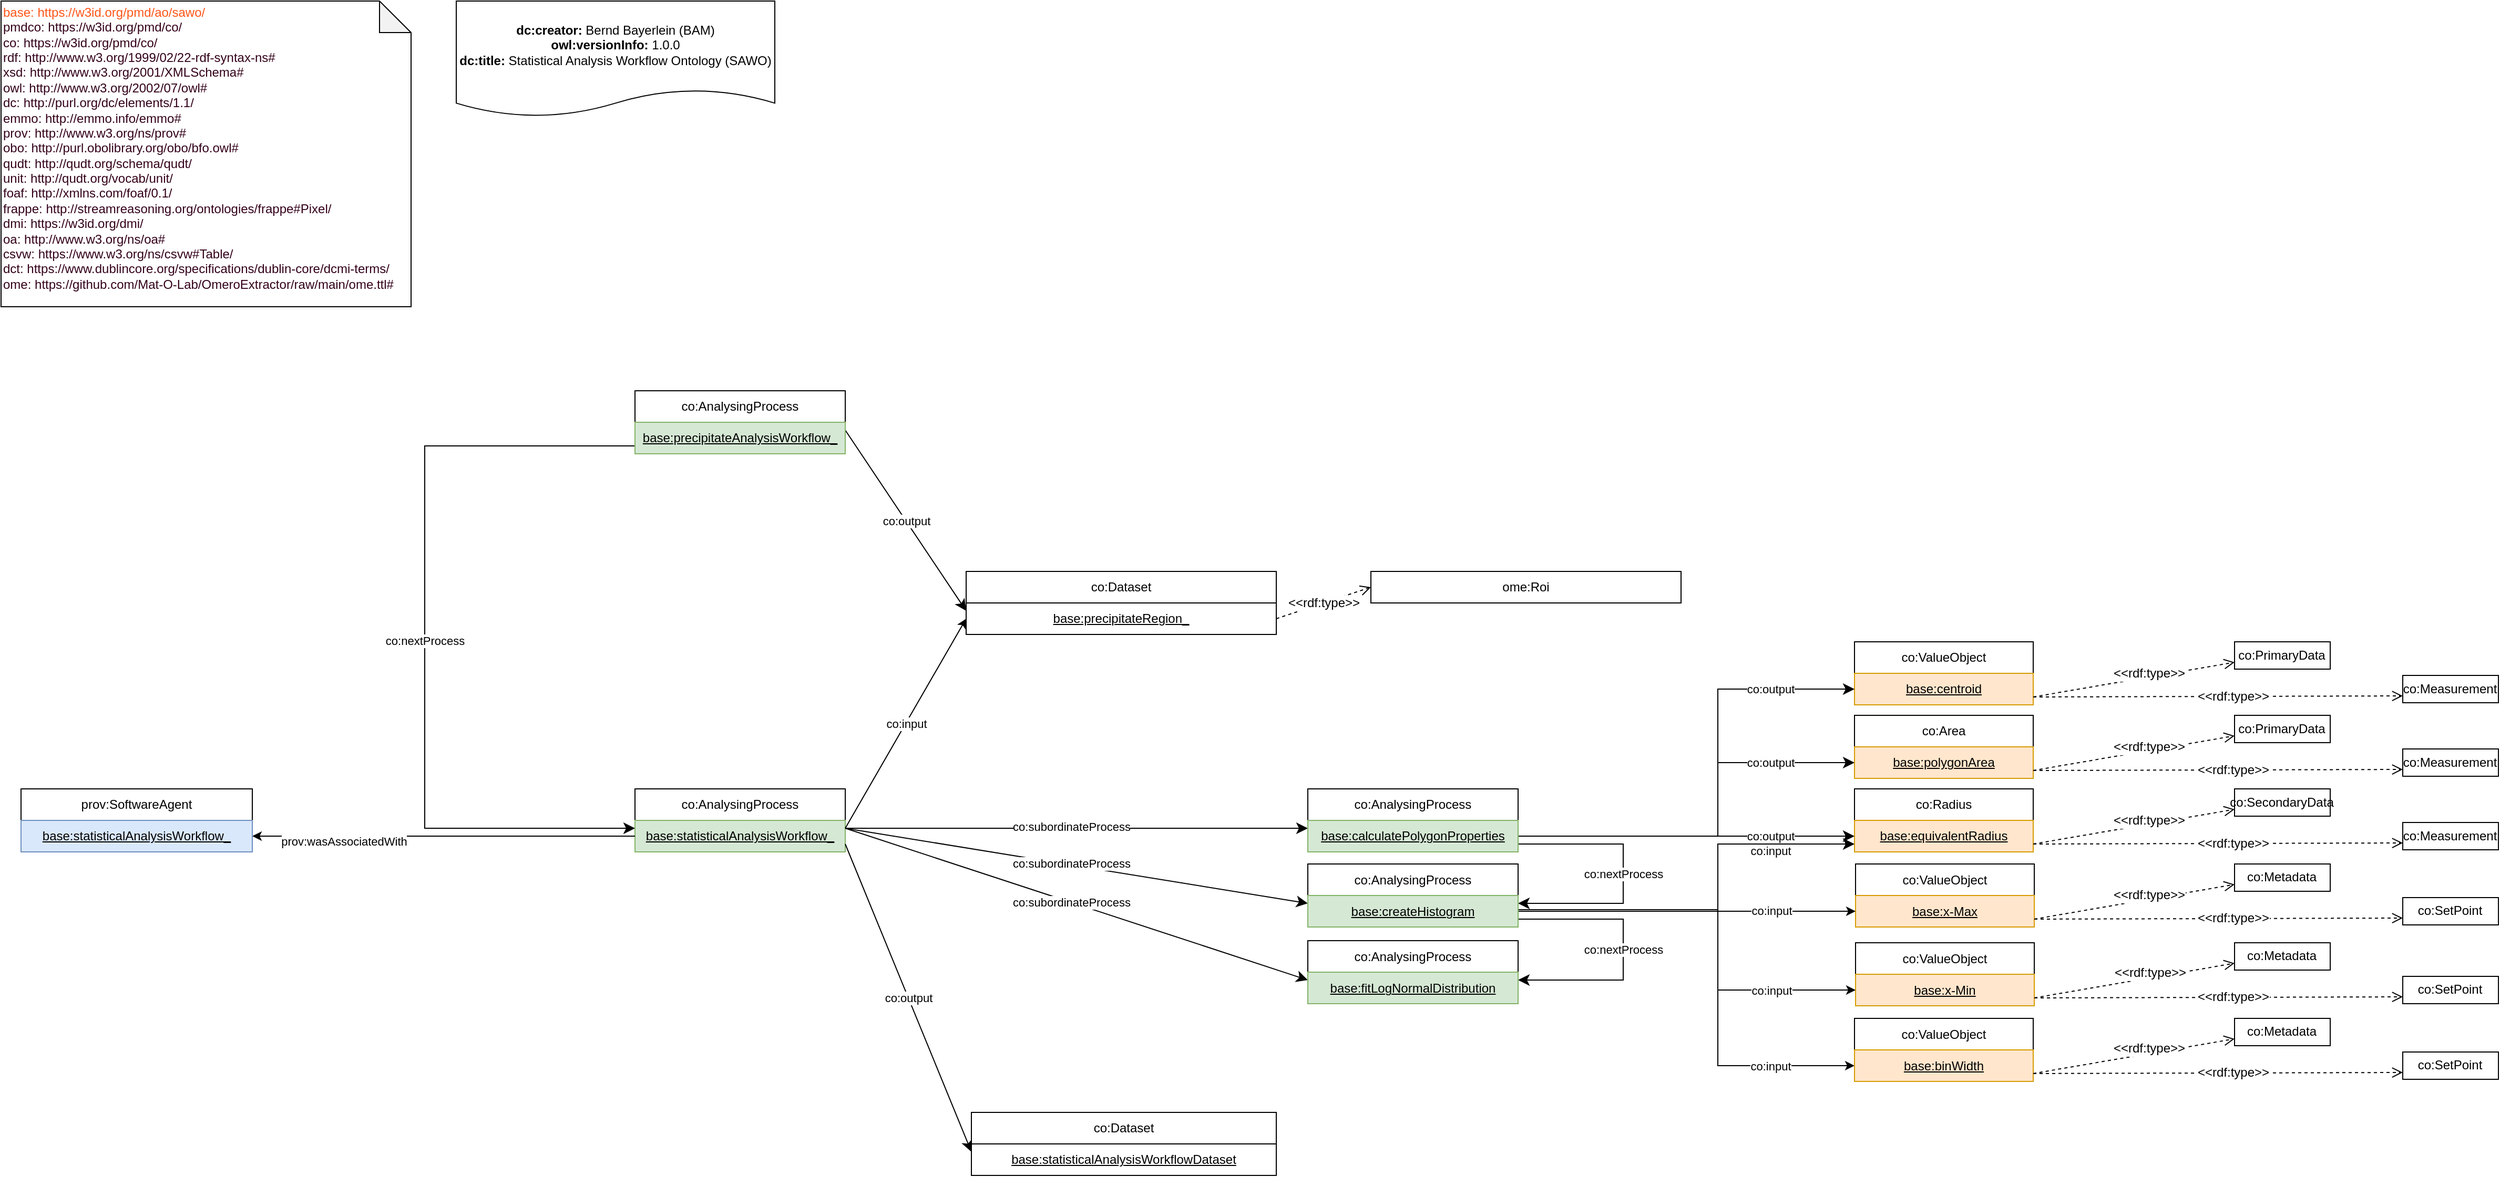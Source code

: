 <mxfile version="15.8.2" type="device" pages="2"><diagram name="PAW" id="9rjpGmXbwMz8cJaU8Q6k"><mxGraphModel dx="2005" dy="609" grid="1" gridSize="10" guides="1" tooltips="1" connect="1" arrows="1" fold="1" page="1" pageScale="1" pageWidth="827" pageHeight="1169" math="0" shadow="0"><root><mxCell id="nnLnpIi2NrnVHVQOrYPu-0"/><mxCell id="nnLnpIi2NrnVHVQOrYPu-1" parent="nnLnpIi2NrnVHVQOrYPu-0"/><object label="co:subordinateProcess" Type="ObjectProperty" IRI="https://w3id.org/pmd/co/subordinateProcess" id="nnLnpIi2NrnVHVQOrYPu-2"><mxCell style="endArrow=classic;html=1;endSize=8;arcSize=0;exitX=1;exitY=0.25;exitDx=0;exitDy=0;entryX=0;entryY=0.25;entryDx=0;entryDy=0;fillColor=#FFFFFF;" parent="nnLnpIi2NrnVHVQOrYPu-1" source="nnLnpIi2NrnVHVQOrYPu-4" target="ajmOPLX8CajIXnDu4PYC-54" edge="1"><mxGeometry width="90" height="26" as="geometry"><mxPoint x="240" y="725" as="sourcePoint"/><mxPoint x="465" y="794" as="targetPoint"/><mxPoint x="-5" y="-2" as="offset"/></mxGeometry></mxCell></object><object label="co:AnalysingProcess" Type="Class" IRI="https://w3id.org/pmd/co/AnalysingProcess" id="nnLnpIi2NrnVHVQOrYPu-3"><mxCell style="rounded=0;whiteSpace=wrap;html=1;snapToPoint=1;points=[[0.1,0],[0.2,0],[0.3,0],[0.4,0],[0.5,0],[0.6,0],[0.7,0],[0.8,0],[0.9,0],[0,0.1],[0,0.3],[0,0.5],[0,0.7],[0,0.9],[0.1,1],[0.2,1],[0.3,1],[0.4,1],[0.5,1],[0.6,1],[0.7,1],[0.8,1],[0.9,1],[1,0.1],[1,0.3],[1,0.5],[1,0.7],[1,0.9]];fillColor=#FFFFFF;" parent="nnLnpIi2NrnVHVQOrYPu-1" vertex="1"><mxGeometry x="-200" y="762" width="200" height="30" as="geometry"/></mxCell></object><object label="&lt;u style=&quot;text-align: left&quot;&gt;base:statisticalAnalysisWorkflow_&lt;/u&gt;" Type="Individual" IRI="Null" id="nnLnpIi2NrnVHVQOrYPu-4"><mxCell style="rounded=0;whiteSpace=wrap;html=1;snapToPoint=1;fillColor=#d5e8d4;strokeColor=#82b366;" parent="nnLnpIi2NrnVHVQOrYPu-1" vertex="1"><mxGeometry x="-200" y="792" width="200" height="30" as="geometry"/></mxCell></object><object label="co:ValueObject" Type="Class" IRI="https://w3id.org/pmd/co/ValueObject" id="nnLnpIi2NrnVHVQOrYPu-9"><mxCell style="rounded=0;whiteSpace=wrap;html=1;snapToPoint=1;points=[[0.1,0],[0.2,0],[0.3,0],[0.4,0],[0.5,0],[0.6,0],[0.7,0],[0.8,0],[0.9,0],[0,0.1],[0,0.3],[0,0.5],[0,0.7],[0,0.9],[0.1,1],[0.2,1],[0.3,1],[0.4,1],[0.5,1],[0.6,1],[0.7,1],[0.8,1],[0.9,1],[1,0.1],[1,0.3],[1,0.5],[1,0.7],[1,0.9]];fillColor=#FFFFFF;" parent="nnLnpIi2NrnVHVQOrYPu-1" vertex="1"><mxGeometry x="190" y="1070" width="170.5" height="30" as="geometry"/></mxCell></object><object label="&lt;u style=&quot;text-align: left&quot;&gt;base:statisticalAnalysisWorkflowDataset&lt;/u&gt;" Type="Individual" IRI="Null" id="nnLnpIi2NrnVHVQOrYPu-10"><mxCell style="rounded=0;whiteSpace=wrap;html=1;snapToPoint=1;fillColor=#FFFFFF;strokeColor=#000000;" parent="nnLnpIi2NrnVHVQOrYPu-1" vertex="1"><mxGeometry x="120" y="1100" width="290" height="30" as="geometry"/></mxCell></object><object label="co:nextProcess" Type="ObjectProperty" IRI="https://w3id.org/pmd/co/nextProcess" id="nnLnpIi2NrnVHVQOrYPu-44"><mxCell style="endArrow=classic;html=1;entryX=1;entryY=0.25;entryDx=0;entryDy=0;endSize=8;arcSize=0;edgeStyle=orthogonalEdgeStyle;fillColor=#FFFFFF;exitX=1;exitY=0.75;exitDx=0;exitDy=0;" parent="nnLnpIi2NrnVHVQOrYPu-1" source="ajmOPLX8CajIXnDu4PYC-54" target="ajmOPLX8CajIXnDu4PYC-56" edge="1"><mxGeometry width="90" height="26" as="geometry"><mxPoint x="650" y="815" as="sourcePoint"/><mxPoint x="640" y="869.5" as="targetPoint"/><Array as="points"><mxPoint x="740" y="814"/><mxPoint x="740" y="871"/></Array><mxPoint x="100" as="offset"/></mxGeometry></mxCell></object><object label="co:input" Type="ObjectProperty" IRI="https://w3id.org/pmd/co/input" id="nnLnpIi2NrnVHVQOrYPu-53"><mxCell style="endArrow=none;html=1;endSize=8;arcSize=0;endFill=0;startArrow=classic;startFill=1;exitX=0;exitY=0.5;exitDx=0;exitDy=0;fillColor=#FFFFFF;entryX=1;entryY=0.5;entryDx=0;entryDy=0;edgeStyle=orthogonalEdgeStyle;" parent="nnLnpIi2NrnVHVQOrYPu-1" source="ajmOPLX8CajIXnDu4PYC-6" target="ajmOPLX8CajIXnDu4PYC-56" edge="1"><mxGeometry width="90" height="26" as="geometry"><mxPoint x="910" y="1025.5" as="sourcePoint"/><mxPoint x="640" y="877" as="targetPoint"/><mxPoint x="80" y="74" as="offset"/><Array as="points"><mxPoint x="830" y="1026"/><mxPoint x="830" y="877"/><mxPoint x="620" y="877"/></Array></mxGeometry></mxCell></object><object label="co:subordinateProcess" Type="ObjectProperty" IRI="https://w3id.org/pmd/co/subordinateProcess" id="nnLnpIi2NrnVHVQOrYPu-140"><mxCell style="endArrow=classic;html=1;endSize=8;arcSize=0;exitX=1;exitY=0.25;exitDx=0;exitDy=0;fillColor=#FFFFFF;entryX=0;entryY=0.25;entryDx=0;entryDy=0;" parent="nnLnpIi2NrnVHVQOrYPu-1" source="nnLnpIi2NrnVHVQOrYPu-4" target="ajmOPLX8CajIXnDu4PYC-56" edge="1"><mxGeometry x="10" y="10" width="90" height="26" as="geometry"><mxPoint x="280" y="727.5" as="sourcePoint"/><mxPoint x="410" y="870" as="targetPoint"/><mxPoint x="-5" y="-2" as="offset"/></mxGeometry></mxCell></object><object label="co:subordinateProcess" Type="ObjectProperty" IRI="https://w3id.org/pmd/co/subordinateProcess" id="nnLnpIi2NrnVHVQOrYPu-141"><mxCell style="endArrow=classic;html=1;endSize=8;arcSize=0;exitX=1;exitY=0.25;exitDx=0;exitDy=0;entryX=0;entryY=0.25;entryDx=0;entryDy=0;fillColor=#FFFFFF;" parent="nnLnpIi2NrnVHVQOrYPu-1" source="nnLnpIi2NrnVHVQOrYPu-4" target="ajmOPLX8CajIXnDu4PYC-58" edge="1"><mxGeometry x="20" y="20" width="90" height="26" as="geometry"><mxPoint x="280" y="727.5" as="sourcePoint"/><mxPoint x="450" y="867.5" as="targetPoint"/><mxPoint x="-5" y="-2" as="offset"/></mxGeometry></mxCell></object><object label="co:AnalysingProcess" Type="Class" IRI="https://w3id.org/pmd/co/AnalysingProcess" id="nnLnpIi2NrnVHVQOrYPu-152"><mxCell style="rounded=0;whiteSpace=wrap;html=1;snapToPoint=1;points=[[0.1,0],[0.2,0],[0.3,0],[0.4,0],[0.5,0],[0.6,0],[0.7,0],[0.8,0],[0.9,0],[0,0.1],[0,0.3],[0,0.5],[0,0.7],[0,0.9],[0.1,1],[0.2,1],[0.3,1],[0.4,1],[0.5,1],[0.6,1],[0.7,1],[0.8,1],[0.9,1],[1,0.1],[1,0.3],[1,0.5],[1,0.7],[1,0.9]];fillColor=#FFFFFF;" parent="nnLnpIi2NrnVHVQOrYPu-1" vertex="1"><mxGeometry x="-200" y="383" width="200" height="30" as="geometry"/></mxCell></object><object label="&lt;u style=&quot;text-align: left&quot;&gt;base:DFTEMImaging&lt;/u&gt;" Type="Individual" IRI="Null" id="nnLnpIi2NrnVHVQOrYPu-153"><mxCell style="rounded=0;whiteSpace=wrap;html=1;snapToPoint=1;fillColor=#d5e8d4;strokeColor=#82b366;" parent="nnLnpIi2NrnVHVQOrYPu-1" vertex="1"><mxGeometry x="-200" y="413" width="200" height="30" as="geometry"/></mxCell></object><object label="co:nextProcess" Type="ObjectProperty" IRI="https://w3id.org/pmd/co/nextProcess" id="nnLnpIi2NrnVHVQOrYPu-154"><mxCell style="endArrow=classic;html=1;endSize=8;arcSize=0;exitX=0;exitY=0.75;exitDx=0;exitDy=0;edgeStyle=orthogonalEdgeStyle;entryX=0;entryY=0.25;entryDx=0;entryDy=0;fillColor=#FFFFFF;" parent="nnLnpIi2NrnVHVQOrYPu-1" source="nnLnpIi2NrnVHVQOrYPu-189" target="nnLnpIi2NrnVHVQOrYPu-4" edge="1"><mxGeometry width="90" height="26" as="geometry"><mxPoint x="-314" y="580" as="sourcePoint"/><mxPoint x="-250" y="760" as="targetPoint"/><Array as="points"><mxPoint x="-400" y="436"/><mxPoint x="-400" y="800"/></Array><mxPoint x="-200" y="3" as="offset"/></mxGeometry></mxCell></object><object label="co:Dataset" Type="Class" IRI="https://w3id.org/pmd/co/Dataset" id="nnLnpIi2NrnVHVQOrYPu-155"><mxCell style="rounded=0;whiteSpace=wrap;html=1;snapToPoint=1;points=[[0.1,0],[0.2,0],[0.3,0],[0.4,0],[0.5,0],[0.6,0],[0.7,0],[0.8,0],[0.9,0],[0,0.1],[0,0.3],[0,0.5],[0,0.7],[0,0.9],[0.1,1],[0.2,1],[0.3,1],[0.4,1],[0.5,1],[0.6,1],[0.7,1],[0.8,1],[0.9,1],[1,0.1],[1,0.3],[1,0.5],[1,0.7],[1,0.9]];fillColor=#FFFFFF;" parent="nnLnpIi2NrnVHVQOrYPu-1" vertex="1"><mxGeometry x="115" y="555" width="295" height="30" as="geometry"/></mxCell></object><object label="&lt;u&gt;base:precipitateRegion_&lt;/u&gt;" Type="Individual" IRI="Null" id="nnLnpIi2NrnVHVQOrYPu-156"><mxCell style="rounded=0;whiteSpace=wrap;html=1;snapToPoint=1;" parent="nnLnpIi2NrnVHVQOrYPu-1" vertex="1"><mxGeometry x="115" y="585" width="295" height="30" as="geometry"/></mxCell></object><object label="co:input" Type="ObjectProperty" IRI="https://w3id.org/pmd/co/input" id="nnLnpIi2NrnVHVQOrYPu-157"><mxCell style="endArrow=none;html=1;exitX=0;exitY=0.5;exitDx=0;exitDy=0;entryX=1;entryY=0.25;entryDx=0;entryDy=0;endSize=8;arcSize=0;startArrow=classic;startFill=1;endFill=0;fillColor=#FFFFFF;" parent="nnLnpIi2NrnVHVQOrYPu-1" source="nnLnpIi2NrnVHVQOrYPu-156" target="nnLnpIi2NrnVHVQOrYPu-4" edge="1"><mxGeometry x="-345.001" y="913.998" width="90" height="26" as="geometry"><mxPoint x="-160" y="900" as="sourcePoint"/><mxPoint x="-5" y="900" as="targetPoint"/></mxGeometry></mxCell></object><object label="co:output" Type="ObjectProperty" IRI="https://w3id.org/pmd/co/output" id="nnLnpIi2NrnVHVQOrYPu-158"><mxCell style="endArrow=classic;html=1;exitX=1;exitY=0.25;exitDx=0;exitDy=0;entryX=0;entryY=0.25;entryDx=0;entryDy=0;endSize=8;arcSize=0;fillColor=#FFFFFF;" parent="nnLnpIi2NrnVHVQOrYPu-1" source="nnLnpIi2NrnVHVQOrYPu-153" target="nnLnpIi2NrnVHVQOrYPu-156" edge="1"><mxGeometry x="-119.997" y="934.586" width="90" height="26" as="geometry"><mxPoint x="-119.997" y="934.586" as="sourcePoint"/><mxPoint x="-27.997" y="934.586" as="targetPoint"/></mxGeometry></mxCell></object><object label="&lt;div&gt;&lt;div&gt;&lt;font color=&quot;#ff5517&quot;&gt;base: https://w3id.org/pmd/ao/sawo/&lt;/font&gt;&lt;/div&gt;&lt;div&gt;pmdco: https://w3id.org/pmd/co/&lt;/div&gt;&lt;div&gt;co: https://w3id.org/pmd/co/&lt;/div&gt;&lt;div&gt;rdf: http://www.w3.org/1999/02/22-rdf-syntax-ns#&lt;/div&gt;&lt;div&gt;&lt;span&gt;xsd: http://www.w3.org/2001/XMLSchema#&lt;/span&gt;&lt;br&gt;&lt;/div&gt;&lt;div&gt;owl: http://www.w3.org/2002/07/owl#&lt;/div&gt;&lt;div&gt;dc: http://purl.org/dc/elements/1.1/&lt;/div&gt;&lt;div&gt;emmo: http://emmo.info/emmo#&lt;/div&gt;&lt;div&gt;prov: http://www.w3.org/ns/prov#&lt;/div&gt;&lt;div&gt;obo: http://purl.obolibrary.org/obo/bfo.owl#&lt;/div&gt;&lt;div&gt;qudt: http://qudt.org/schema/qudt/&lt;/div&gt;&lt;div&gt;unit: http://qudt.org/vocab/unit/&lt;/div&gt;&lt;div&gt;foaf: http://xmlns.com/foaf/0.1/&lt;br&gt;frappe: http://streamreasoning.org/ontologies/frappe#Pixel/&lt;br&gt;&lt;/div&gt;&lt;/div&gt;&lt;div&gt;dmi: https://w3id.org/dmi/&lt;br&gt;&lt;/div&gt;&lt;div&gt;oa:&amp;nbsp;&lt;span&gt;http://www.w3.org/ns/oa#&lt;/span&gt;&lt;/div&gt;&lt;div&gt;&lt;span&gt;csvw: https://www.w3.org/ns/csvw#Table/&lt;br&gt;&lt;/span&gt;&lt;/div&gt;&lt;div&gt;&lt;span&gt;dct: https://www.dublincore.org/specifications/dublin-core/dcmi-terms/&lt;br&gt;&lt;/span&gt;&lt;/div&gt;&lt;div&gt;&lt;span&gt;ome:&amp;nbsp;&lt;/span&gt;&lt;span&gt;https://github.com/Mat-O-Lab/OmeroExtractor/raw/main/ome.ttl#&lt;/span&gt;&lt;/div&gt;&lt;p class=&quot;MsoNormal&quot;&gt;&lt;/p&gt;" Type="Namespace" id="nnLnpIi2NrnVHVQOrYPu-187"><mxCell style="shape=note;whiteSpace=wrap;html=1;backgroundOutline=1;darkOpacity=0.05;fontColor=#33001A;strokeColor=#000000;align=left;" parent="nnLnpIi2NrnVHVQOrYPu-1" vertex="1"><mxGeometry x="-803" y="12" width="390" height="291" as="geometry"/></mxCell></object><object label="&lt;div&gt;&lt;b&gt;dc:creator:&lt;/b&gt;&amp;nbsp;Bernd Bayerlein (BAM)&lt;/div&gt;&lt;div&gt;&lt;b&gt;owl:versionInfo:&lt;/b&gt;&amp;nbsp;1.0.0&lt;br&gt;&lt;/div&gt;&lt;div&gt;&lt;b&gt;dc:title:&lt;/b&gt; Statistical Analysis Workflow Ontology (SAWO)&lt;/div&gt;" Type="Metadata" id="nnLnpIi2NrnVHVQOrYPu-188"><mxCell style="shape=document;whiteSpace=wrap;html=1;boundedLbl=1;labelBackgroundColor=#ffffff;strokeColor=#000000;fontSize=12;fontColor=#000000;size=0.233;" parent="nnLnpIi2NrnVHVQOrYPu-1" vertex="1"><mxGeometry x="-370" y="12" width="303" height="110" as="geometry"/></mxCell></object><object label="&lt;u style=&quot;text-align: left&quot;&gt;base:precipitateAnalysisWorkflow_&lt;/u&gt;" Type="Individual" IRI="Null" id="nnLnpIi2NrnVHVQOrYPu-189"><mxCell style="rounded=0;whiteSpace=wrap;html=1;snapToPoint=1;fillColor=#d5e8d4;strokeColor=#82b366;" parent="nnLnpIi2NrnVHVQOrYPu-1" vertex="1"><mxGeometry x="-200" y="413" width="200" height="30" as="geometry"/></mxCell></object><object label="prov:wasAssociatedWith" Type="ObjectProperty" IRI="http://www.w3.org/ns/prov#wasAssociatedWith" id="nnLnpIi2NrnVHVQOrYPu-237"><mxCell style="endArrow=none;html=1;endSize=8;arcSize=0;startArrow=classic;startFill=1;endFill=0;exitX=1;exitY=0.5;exitDx=0;exitDy=0;entryX=0;entryY=0.5;entryDx=0;entryDy=0;fillColor=#FFFFFF;" parent="nnLnpIi2NrnVHVQOrYPu-1" source="nnLnpIi2NrnVHVQOrYPu-249" target="nnLnpIi2NrnVHVQOrYPu-4" edge="1"><mxGeometry width="90" height="26" as="geometry"><mxPoint x="-830" y="1065" as="sourcePoint"/><mxPoint x="-510" y="850" as="targetPoint"/><mxPoint x="-95" y="5" as="offset"/></mxGeometry></mxCell></object><object label="prov:SoftwareAgent" Type="Class" IRI="http://www.w3.org/ns/prov#SoftwareAgent" id="nnLnpIi2NrnVHVQOrYPu-248"><mxCell style="rounded=0;whiteSpace=wrap;html=1;snapToPoint=1;points=[[0.1,0],[0.2,0],[0.3,0],[0.4,0],[0.5,0],[0.6,0],[0.7,0],[0.8,0],[0.9,0],[0,0.1],[0,0.3],[0,0.5],[0,0.7],[0,0.9],[0.1,1],[0.2,1],[0.3,1],[0.4,1],[0.5,1],[0.6,1],[0.7,1],[0.8,1],[0.9,1],[1,0.1],[1,0.3],[1,0.5],[1,0.7],[1,0.9]];fillColor=#FFFFFF;" parent="nnLnpIi2NrnVHVQOrYPu-1" vertex="1"><mxGeometry x="-784" y="762" width="220" height="30" as="geometry"/></mxCell></object><object label="&lt;u style=&quot;text-align: left&quot;&gt;base:statisticalAnalysisWorkflow_&lt;/u&gt;" Type="Individual" IRI="Null" id="nnLnpIi2NrnVHVQOrYPu-249"><mxCell style="rounded=0;whiteSpace=wrap;html=1;snapToPoint=1;fillColor=#dae8fc;strokeColor=#6c8ebf;" parent="nnLnpIi2NrnVHVQOrYPu-1" vertex="1"><mxGeometry x="-784" y="792" width="220" height="30" as="geometry"/></mxCell></object><object label="co:output" Type="ObjectProperty" IRI="https://w3id.org/pmd/co/output" id="nnLnpIi2NrnVHVQOrYPu-255"><mxCell style="endArrow=classic;html=1;exitX=1;exitY=0.75;exitDx=0;exitDy=0;endSize=8;arcSize=0;entryX=0;entryY=0.25;entryDx=0;entryDy=0;fillColor=#FFFFFF;" parent="nnLnpIi2NrnVHVQOrYPu-1" source="nnLnpIi2NrnVHVQOrYPu-4" target="nnLnpIi2NrnVHVQOrYPu-10" edge="1"><mxGeometry x="-359.997" y="1464.086" width="90" height="26" as="geometry"><mxPoint x="-240" y="950" as="sourcePoint"/><mxPoint x="80" y="1540" as="targetPoint"/></mxGeometry></mxCell></object><object label="&lt;span style=&quot;color: rgb(0 , 0 , 0) ; font-size: 12px&quot;&gt;&amp;lt;&amp;lt;rdf:type&amp;gt;&amp;gt;&lt;/span&gt;" Type="RDFType" id="pRYrbd072zsQ9nNJ0WlC-0"><mxCell style="endArrow=open;html=1;fontColor=#000099;endFill=0;dashed=1;endSize=8;exitX=1;exitY=0.5;exitDx=0;exitDy=0;rounded=0;entryX=0;entryY=0.5;entryDx=0;entryDy=0;" parent="nnLnpIi2NrnVHVQOrYPu-1" source="nnLnpIi2NrnVHVQOrYPu-156" target="pRYrbd072zsQ9nNJ0WlC-3" edge="1"><mxGeometry width="50" height="50" relative="1" as="geometry"><mxPoint x="340" y="700" as="sourcePoint"/><mxPoint x="500" y="570" as="targetPoint"/></mxGeometry></mxCell></object><object label="ome:Roi" Type="Class" id="pRYrbd072zsQ9nNJ0WlC-3"><mxCell style="rounded=0;whiteSpace=wrap;html=1;snapToPoint=1;points=[[0.1,0],[0.2,0],[0.3,0],[0.4,0],[0.5,0],[0.6,0],[0.7,0],[0.8,0],[0.9,0],[0,0.1],[0,0.3],[0,0.5],[0,0.7],[0,0.9],[0.1,1],[0.2,1],[0.3,1],[0.4,1],[0.5,1],[0.6,1],[0.7,1],[0.8,1],[0.9,1],[1,0.1],[1,0.3],[1,0.5],[1,0.7],[1,0.9]];fillColor=#FFFFFF;" parent="nnLnpIi2NrnVHVQOrYPu-1" vertex="1"><mxGeometry x="500" y="555" width="295" height="30" as="geometry"/></mxCell></object><object label="co:Dataset" Type="Class" IRI="https://w3id.org/pmd/co/Dataset" id="Nz04-kEZo6aXEtnTFzDh-0"><mxCell style="rounded=0;whiteSpace=wrap;html=1;snapToPoint=1;points=[[0.1,0],[0.2,0],[0.3,0],[0.4,0],[0.5,0],[0.6,0],[0.7,0],[0.8,0],[0.9,0],[0,0.1],[0,0.3],[0,0.5],[0,0.7],[0,0.9],[0.1,1],[0.2,1],[0.3,1],[0.4,1],[0.5,1],[0.6,1],[0.7,1],[0.8,1],[0.9,1],[1,0.1],[1,0.3],[1,0.5],[1,0.7],[1,0.9]];fillColor=#FFFFFF;" parent="nnLnpIi2NrnVHVQOrYPu-1" vertex="1"><mxGeometry x="120" y="1070" width="290" height="30" as="geometry"/></mxCell></object><object label="co:ValueObject" Type="Class" IRI="https://w3id.org/pmd/co/ValueObject" id="ajmOPLX8CajIXnDu4PYC-5"><mxCell style="rounded=0;whiteSpace=wrap;html=1;snapToPoint=1;points=[[0.1,0],[0.2,0],[0.3,0],[0.4,0],[0.5,0],[0.6,0],[0.7,0],[0.8,0],[0.9,0],[0,0.1],[0,0.3],[0,0.5],[0,0.7],[0,0.9],[0.1,1],[0.2,1],[0.3,1],[0.4,1],[0.5,1],[0.6,1],[0.7,1],[0.8,1],[0.9,1],[1,0.1],[1,0.3],[1,0.5],[1,0.7],[1,0.9]];fillColor=#FFFFFF;" vertex="1" parent="nnLnpIi2NrnVHVQOrYPu-1"><mxGeometry x="960" y="980.5" width="170" height="30" as="geometry"/></mxCell></object><object label="&lt;u style=&quot;text-align: left&quot;&gt;base:binWidth&lt;/u&gt;" Type="Individual" IRI="Null" id="ajmOPLX8CajIXnDu4PYC-6"><mxCell style="rounded=0;whiteSpace=wrap;html=1;snapToPoint=1;fillColor=#ffe6cc;strokeColor=#d79b00;" vertex="1" parent="nnLnpIi2NrnVHVQOrYPu-1"><mxGeometry x="960" y="1010.5" width="170" height="30" as="geometry"/></mxCell></object><object label="co:ValueObject" Type="Class" IRI="https://w3id.org/pmd/co/ValueObject" id="ajmOPLX8CajIXnDu4PYC-7"><mxCell style="rounded=0;whiteSpace=wrap;html=1;snapToPoint=1;points=[[0.1,0],[0.2,0],[0.3,0],[0.4,0],[0.5,0],[0.6,0],[0.7,0],[0.8,0],[0.9,0],[0,0.1],[0,0.3],[0,0.5],[0,0.7],[0,0.9],[0.1,1],[0.2,1],[0.3,1],[0.4,1],[0.5,1],[0.6,1],[0.7,1],[0.8,1],[0.9,1],[1,0.1],[1,0.3],[1,0.5],[1,0.7],[1,0.9]];fillColor=#FFFFFF;" vertex="1" parent="nnLnpIi2NrnVHVQOrYPu-1"><mxGeometry x="961" y="833.5" width="170" height="30" as="geometry"/></mxCell></object><object label="&lt;u style=&quot;text-align: left&quot;&gt;base:x-Max&lt;/u&gt;" Type="Individual" IRI="Null" id="ajmOPLX8CajIXnDu4PYC-8"><mxCell style="rounded=0;whiteSpace=wrap;html=1;snapToPoint=1;fillColor=#ffe6cc;strokeColor=#d79b00;" vertex="1" parent="nnLnpIi2NrnVHVQOrYPu-1"><mxGeometry x="961" y="863.5" width="170" height="30" as="geometry"/></mxCell></object><object label="co:ValueObject" Type="Class" IRI="https://w3id.org/pmd/co/ValueObject" id="ajmOPLX8CajIXnDu4PYC-9"><mxCell style="rounded=0;whiteSpace=wrap;html=1;snapToPoint=1;points=[[0.1,0],[0.2,0],[0.3,0],[0.4,0],[0.5,0],[0.6,0],[0.7,0],[0.8,0],[0.9,0],[0,0.1],[0,0.3],[0,0.5],[0,0.7],[0,0.9],[0.1,1],[0.2,1],[0.3,1],[0.4,1],[0.5,1],[0.6,1],[0.7,1],[0.8,1],[0.9,1],[1,0.1],[1,0.3],[1,0.5],[1,0.7],[1,0.9]];fillColor=#FFFFFF;" vertex="1" parent="nnLnpIi2NrnVHVQOrYPu-1"><mxGeometry x="961" y="908.5" width="170" height="30" as="geometry"/></mxCell></object><object label="&lt;u style=&quot;text-align: left&quot;&gt;base:x-Min&lt;/u&gt;" Type="Individual" IRI="Null" id="ajmOPLX8CajIXnDu4PYC-10"><mxCell style="rounded=0;whiteSpace=wrap;html=1;snapToPoint=1;fillColor=#ffe6cc;strokeColor=#d79b00;" vertex="1" parent="nnLnpIi2NrnVHVQOrYPu-1"><mxGeometry x="961" y="938.5" width="170" height="30" as="geometry"/></mxCell></object><object label="co:Metadata" Type="Class" IRI="https://w3id.org/pmd/co/Metadata" id="ajmOPLX8CajIXnDu4PYC-12"><mxCell style="rounded=0;whiteSpace=wrap;html=1;" vertex="1" parent="nnLnpIi2NrnVHVQOrYPu-1"><mxGeometry x="1321.499" y="833.498" width="91" height="26" as="geometry"/></mxCell></object><object label="co:SetPoint" Type="Class" IRI="https://w3id.org/pmd/co/SetPoint" id="ajmOPLX8CajIXnDu4PYC-13"><mxCell style="rounded=0;whiteSpace=wrap;html=1;" vertex="1" parent="nnLnpIi2NrnVHVQOrYPu-1"><mxGeometry x="1481.499" y="865.498" width="91" height="26" as="geometry"/></mxCell></object><object label="co:SetPoint" Type="Class" IRI="https://w3id.org/pmd/co/SetPoint" id="ajmOPLX8CajIXnDu4PYC-14"><mxCell style="rounded=0;whiteSpace=wrap;html=1;" vertex="1" parent="nnLnpIi2NrnVHVQOrYPu-1"><mxGeometry x="1481.499" y="940.498" width="91" height="26" as="geometry"/></mxCell></object><object label="co:SetPoint" Type="Class" IRI="https://w3id.org/pmd/co/SetPoint" id="ajmOPLX8CajIXnDu4PYC-15"><mxCell style="rounded=0;whiteSpace=wrap;html=1;" vertex="1" parent="nnLnpIi2NrnVHVQOrYPu-1"><mxGeometry x="1481.499" y="1012.498" width="91" height="26" as="geometry"/></mxCell></object><object label="co:Metadata" Type="Class" IRI="https://w3id.org/pmd/co/Metadata" id="ajmOPLX8CajIXnDu4PYC-16"><mxCell style="rounded=0;whiteSpace=wrap;html=1;" vertex="1" parent="nnLnpIi2NrnVHVQOrYPu-1"><mxGeometry x="1321.499" y="908.498" width="91" height="26" as="geometry"/></mxCell></object><object label="co:Metadata" Type="Class" IRI="https://w3id.org/pmd/co/Metadata" id="ajmOPLX8CajIXnDu4PYC-17"><mxCell style="rounded=0;whiteSpace=wrap;html=1;" vertex="1" parent="nnLnpIi2NrnVHVQOrYPu-1"><mxGeometry x="1321.499" y="980.498" width="91" height="26" as="geometry"/></mxCell></object><object label="&lt;span style=&quot;color: rgb(0 , 0 , 0) ; font-size: 12px&quot;&gt;&amp;lt;&amp;lt;rdf:type&amp;gt;&amp;gt;&lt;/span&gt;" Type="RDFType" id="ajmOPLX8CajIXnDu4PYC-18"><mxCell style="endArrow=open;html=1;fontColor=#000099;endFill=0;dashed=1;endSize=8;exitX=1;exitY=0.75;exitDx=0;exitDy=0;rounded=0;entryX=0;entryY=0.75;entryDx=0;entryDy=0;" edge="1" parent="nnLnpIi2NrnVHVQOrYPu-1" source="ajmOPLX8CajIXnDu4PYC-8" target="ajmOPLX8CajIXnDu4PYC-13"><mxGeometry x="0.08" width="50" height="50" relative="1" as="geometry"><mxPoint x="1170.5" y="900.5" as="sourcePoint"/><mxPoint x="1521.499" y="899.498" as="targetPoint"/><mxPoint as="offset"/></mxGeometry></mxCell></object><object label="&lt;span style=&quot;color: rgb(0 , 0 , 0) ; font-size: 12px&quot;&gt;&amp;lt;&amp;lt;rdf:type&amp;gt;&amp;gt;&lt;/span&gt;" Type="RDFType" id="ajmOPLX8CajIXnDu4PYC-19"><mxCell style="endArrow=open;html=1;fontColor=#000099;endFill=0;dashed=1;endSize=8;rounded=0;entryX=0;entryY=0.75;entryDx=0;entryDy=0;exitX=1;exitY=0.75;exitDx=0;exitDy=0;" edge="1" parent="nnLnpIi2NrnVHVQOrYPu-1" source="ajmOPLX8CajIXnDu4PYC-10" target="ajmOPLX8CajIXnDu4PYC-14"><mxGeometry x="0.081" width="50" height="50" relative="1" as="geometry"><mxPoint x="1170" y="970.5" as="sourcePoint"/><mxPoint x="1521.499" y="969.498" as="targetPoint"/><mxPoint as="offset"/></mxGeometry></mxCell></object><object label="&lt;span style=&quot;color: rgb(0 , 0 , 0) ; font-size: 12px&quot;&gt;&amp;lt;&amp;lt;rdf:type&amp;gt;&amp;gt;&lt;/span&gt;" Type="RDFType" id="ajmOPLX8CajIXnDu4PYC-20"><mxCell style="endArrow=open;html=1;fontColor=#000099;endFill=0;dashed=1;endSize=8;rounded=0;entryX=0;entryY=0.75;entryDx=0;entryDy=0;exitX=1;exitY=0.75;exitDx=0;exitDy=0;" edge="1" parent="nnLnpIi2NrnVHVQOrYPu-1" source="ajmOPLX8CajIXnDu4PYC-6" target="ajmOPLX8CajIXnDu4PYC-15"><mxGeometry x="0.08" width="50" height="50" relative="1" as="geometry"><mxPoint x="1170.5" y="1040.5" as="sourcePoint"/><mxPoint x="1521.499" y="1039.498" as="targetPoint"/><mxPoint as="offset"/></mxGeometry></mxCell></object><object label="&lt;span style=&quot;color: rgb(0 , 0 , 0) ; font-size: 12px&quot;&gt;&amp;lt;&amp;lt;rdf:type&amp;gt;&amp;gt;&lt;/span&gt;" Type="RDFType" id="ajmOPLX8CajIXnDu4PYC-21"><mxCell style="endArrow=open;html=1;fontColor=#000099;endFill=0;dashed=1;endSize=8;exitDx=0;exitDy=0;rounded=0;entryX=0;entryY=0.75;entryDx=0;entryDy=0;exitX=1;exitY=0.75;" edge="1" parent="nnLnpIi2NrnVHVQOrYPu-1" source="ajmOPLX8CajIXnDu4PYC-8" target="ajmOPLX8CajIXnDu4PYC-12"><mxGeometry x="0.153" y="4" width="50" height="50" relative="1" as="geometry"><mxPoint x="1170.5" y="900.5" as="sourcePoint"/><mxPoint x="1361.499" y="867.498" as="targetPoint"/><mxPoint as="offset"/></mxGeometry></mxCell></object><object label="&lt;span style=&quot;color: rgb(0 , 0 , 0) ; font-size: 12px&quot;&gt;&amp;lt;&amp;lt;rdf:type&amp;gt;&amp;gt;&lt;/span&gt;" Type="RDFType" id="ajmOPLX8CajIXnDu4PYC-22"><mxCell style="endArrow=open;html=1;fontColor=#000099;endFill=0;dashed=1;endSize=8;exitX=1;exitY=0.75;exitDx=0;exitDy=0;rounded=0;entryX=0;entryY=0.75;entryDx=0;entryDy=0;" edge="1" parent="nnLnpIi2NrnVHVQOrYPu-1" source="ajmOPLX8CajIXnDu4PYC-10" target="ajmOPLX8CajIXnDu4PYC-16"><mxGeometry x="0.157" y="5" width="50" height="50" relative="1" as="geometry"><mxPoint x="1170" y="970.5" as="sourcePoint"/><mxPoint x="1361.499" y="939.498" as="targetPoint"/><mxPoint as="offset"/></mxGeometry></mxCell></object><object label="&lt;span style=&quot;color: rgb(0 , 0 , 0) ; font-size: 12px&quot;&gt;&amp;lt;&amp;lt;rdf:type&amp;gt;&amp;gt;&lt;/span&gt;" Type="RDFType" id="ajmOPLX8CajIXnDu4PYC-23"><mxCell style="endArrow=open;html=1;fontColor=#000099;endFill=0;dashed=1;endSize=8;exitX=1;exitY=0.75;exitDx=0;exitDy=0;rounded=0;entryX=0;entryY=0.75;entryDx=0;entryDy=0;" edge="1" parent="nnLnpIi2NrnVHVQOrYPu-1" source="ajmOPLX8CajIXnDu4PYC-6" target="ajmOPLX8CajIXnDu4PYC-17"><mxGeometry x="0.154" y="5" width="50" height="50" relative="1" as="geometry"><mxPoint x="1170.5" y="1040.5" as="sourcePoint"/><mxPoint x="1361.499" y="1009.498" as="targetPoint"/><mxPoint as="offset"/></mxGeometry></mxCell></object><object label="co:input" Type="ObjectProperty" IRI="https://w3id.org/pmd/co/input" id="ajmOPLX8CajIXnDu4PYC-24"><mxCell style="endArrow=none;html=1;endSize=8;arcSize=0;endFill=0;startArrow=classic;startFill=1;exitX=0;exitY=0.5;exitDx=0;exitDy=0;fillColor=#FFFFFF;edgeStyle=orthogonalEdgeStyle;entryX=1;entryY=0.5;entryDx=0;entryDy=0;" edge="1" parent="nnLnpIi2NrnVHVQOrYPu-1" source="ajmOPLX8CajIXnDu4PYC-10" target="ajmOPLX8CajIXnDu4PYC-56"><mxGeometry width="90" height="26" as="geometry"><mxPoint x="970" y="1035.5" as="sourcePoint"/><mxPoint x="640" y="877" as="targetPoint"/><mxPoint x="80" y="38" as="offset"/><Array as="points"><mxPoint x="830" y="954"/><mxPoint x="830" y="877"/><mxPoint x="620" y="877"/></Array></mxGeometry></mxCell></object><object label="co:input" Type="ObjectProperty" IRI="https://w3id.org/pmd/co/input" id="ajmOPLX8CajIXnDu4PYC-25"><mxCell style="endArrow=none;html=1;endSize=8;arcSize=0;endFill=0;startArrow=classic;startFill=1;exitX=0;exitY=0.5;exitDx=0;exitDy=0;fillColor=#FFFFFF;entryX=1;entryY=0.5;entryDx=0;entryDy=0;" edge="1" parent="nnLnpIi2NrnVHVQOrYPu-1" source="ajmOPLX8CajIXnDu4PYC-8" target="ajmOPLX8CajIXnDu4PYC-56"><mxGeometry width="90" height="26" as="geometry"><mxPoint x="971" y="963.5" as="sourcePoint"/><mxPoint x="640" y="877" as="targetPoint"/><mxPoint x="80" y="-1" as="offset"/></mxGeometry></mxCell></object><object label="co:ValueObject" Type="Class" IRI="https://w3id.org/pmd/co/ValueObject" id="ajmOPLX8CajIXnDu4PYC-28"><mxCell style="rounded=0;whiteSpace=wrap;html=1;snapToPoint=1;points=[[0.1,0],[0.2,0],[0.3,0],[0.4,0],[0.5,0],[0.6,0],[0.7,0],[0.8,0],[0.9,0],[0,0.1],[0,0.3],[0,0.5],[0,0.7],[0,0.9],[0.1,1],[0.2,1],[0.3,1],[0.4,1],[0.5,1],[0.6,1],[0.7,1],[0.8,1],[0.9,1],[1,0.1],[1,0.3],[1,0.5],[1,0.7],[1,0.9]];fillColor=#FFFFFF;" vertex="1" parent="nnLnpIi2NrnVHVQOrYPu-1"><mxGeometry x="960" y="622" width="170" height="30" as="geometry"/></mxCell></object><object label="&lt;u style=&quot;text-align: left&quot;&gt;base:centroid&lt;/u&gt;" Type="Individual" IRI="Null" id="ajmOPLX8CajIXnDu4PYC-29"><mxCell style="rounded=0;whiteSpace=wrap;html=1;snapToPoint=1;fillColor=#ffe6cc;strokeColor=#d79b00;" vertex="1" parent="nnLnpIi2NrnVHVQOrYPu-1"><mxGeometry x="960" y="652" width="170" height="30" as="geometry"/></mxCell></object><object label="co:Area" Type="Class" IRI="https://w3id.org/pmd/co/Area" id="ajmOPLX8CajIXnDu4PYC-30"><mxCell style="rounded=0;whiteSpace=wrap;html=1;snapToPoint=1;points=[[0.1,0],[0.2,0],[0.3,0],[0.4,0],[0.5,0],[0.6,0],[0.7,0],[0.8,0],[0.9,0],[0,0.1],[0,0.3],[0,0.5],[0,0.7],[0,0.9],[0.1,1],[0.2,1],[0.3,1],[0.4,1],[0.5,1],[0.6,1],[0.7,1],[0.8,1],[0.9,1],[1,0.1],[1,0.3],[1,0.5],[1,0.7],[1,0.9]];fillColor=#FFFFFF;" vertex="1" parent="nnLnpIi2NrnVHVQOrYPu-1"><mxGeometry x="960" y="692" width="170" height="30" as="geometry"/></mxCell></object><object label="&lt;u style=&quot;text-align: left&quot;&gt;base:polygonArea&lt;/u&gt;" Type="Individual" IRI="Null" id="ajmOPLX8CajIXnDu4PYC-31"><mxCell style="rounded=0;whiteSpace=wrap;html=1;snapToPoint=1;fillColor=#ffe6cc;strokeColor=#d79b00;" vertex="1" parent="nnLnpIi2NrnVHVQOrYPu-1"><mxGeometry x="960" y="722" width="170" height="30" as="geometry"/></mxCell></object><object label="co:Radius" Type="Class" IRI="https://w3id.org/pmd/co/Radius" id="ajmOPLX8CajIXnDu4PYC-32"><mxCell style="rounded=0;whiteSpace=wrap;html=1;snapToPoint=1;points=[[0.1,0],[0.2,0],[0.3,0],[0.4,0],[0.5,0],[0.6,0],[0.7,0],[0.8,0],[0.9,0],[0,0.1],[0,0.3],[0,0.5],[0,0.7],[0,0.9],[0.1,1],[0.2,1],[0.3,1],[0.4,1],[0.5,1],[0.6,1],[0.7,1],[0.8,1],[0.9,1],[1,0.1],[1,0.3],[1,0.5],[1,0.7],[1,0.9]];fillColor=#FFFFFF;" vertex="1" parent="nnLnpIi2NrnVHVQOrYPu-1"><mxGeometry x="960" y="762" width="170" height="30" as="geometry"/></mxCell></object><object label="&lt;u style=&quot;text-align: left&quot;&gt;base:equivalentRadius&lt;/u&gt;" Type="Individual" IRI="Null" id="ajmOPLX8CajIXnDu4PYC-33"><mxCell style="rounded=0;whiteSpace=wrap;html=1;snapToPoint=1;fillColor=#ffe6cc;strokeColor=#d79b00;" vertex="1" parent="nnLnpIi2NrnVHVQOrYPu-1"><mxGeometry x="960" y="792" width="170" height="30" as="geometry"/></mxCell></object><object label="co:output" Type="ObjectProperty" IRI="https://w3id.org/pmd/co/output" id="ajmOPLX8CajIXnDu4PYC-36"><mxCell style="endArrow=classic;html=1;entryX=0;entryY=0.5;entryDx=0;entryDy=0;endSize=8;arcSize=0;edgeStyle=orthogonalEdgeStyle;fillColor=#FFFFFF;exitX=1;exitY=0.5;exitDx=0;exitDy=0;" edge="1" parent="nnLnpIi2NrnVHVQOrYPu-1" source="ajmOPLX8CajIXnDu4PYC-54" target="ajmOPLX8CajIXnDu4PYC-29"><mxGeometry width="90" height="26" as="geometry"><mxPoint x="650" y="807" as="sourcePoint"/><mxPoint x="1033.999" y="944.654" as="targetPoint"/><Array as="points"><mxPoint x="830" y="807"/><mxPoint x="830" y="667"/></Array><mxPoint x="80" y="-70" as="offset"/></mxGeometry></mxCell></object><object label="co:output" Type="ObjectProperty" IRI="https://w3id.org/pmd/co/output" id="ajmOPLX8CajIXnDu4PYC-37"><mxCell style="endArrow=classic;html=1;entryX=0;entryY=0.5;entryDx=0;entryDy=0;endSize=8;arcSize=0;fillColor=#FFFFFF;exitX=1;exitY=0.5;exitDx=0;exitDy=0;" edge="1" parent="nnLnpIi2NrnVHVQOrYPu-1" source="ajmOPLX8CajIXnDu4PYC-54" target="ajmOPLX8CajIXnDu4PYC-33"><mxGeometry width="90" height="26" as="geometry"><mxPoint x="660" y="807" as="sourcePoint"/><mxPoint x="1101.69" y="1015.655" as="targetPoint"/><mxPoint x="80" as="offset"/></mxGeometry></mxCell></object><object label="co:output" Type="ObjectProperty" IRI="https://w3id.org/pmd/co/output" id="ajmOPLX8CajIXnDu4PYC-38"><mxCell style="endArrow=classic;html=1;entryX=0;entryY=0.5;entryDx=0;entryDy=0;endSize=8;arcSize=0;edgeStyle=orthogonalEdgeStyle;fillColor=#FFFFFF;exitX=1;exitY=0.5;exitDx=0;exitDy=0;" edge="1" parent="nnLnpIi2NrnVHVQOrYPu-1" source="ajmOPLX8CajIXnDu4PYC-54" target="ajmOPLX8CajIXnDu4PYC-31"><mxGeometry width="90" height="26" as="geometry"><mxPoint x="670" y="807" as="sourcePoint"/><mxPoint x="1050.0" y="979.997" as="targetPoint"/><Array as="points"><mxPoint x="830" y="807"/><mxPoint x="830" y="737"/></Array><mxPoint x="80" y="-35" as="offset"/></mxGeometry></mxCell></object><object label="co:nextProcess" Type="ObjectProperty" IRI="https://w3id.org/pmd/co/nextProcess" id="ajmOPLX8CajIXnDu4PYC-39"><mxCell style="endArrow=classic;html=1;entryX=1;entryY=0.25;entryDx=0;entryDy=0;endSize=8;arcSize=0;edgeStyle=orthogonalEdgeStyle;fillColor=#FFFFFF;exitX=1;exitY=0.75;exitDx=0;exitDy=0;" edge="1" parent="nnLnpIi2NrnVHVQOrYPu-1" source="ajmOPLX8CajIXnDu4PYC-56" target="ajmOPLX8CajIXnDu4PYC-58"><mxGeometry x="10" y="105.5" width="90" height="26" as="geometry"><mxPoint x="640" y="886" as="sourcePoint"/><mxPoint x="640" y="940.5" as="targetPoint"/><Array as="points"><mxPoint x="740" y="886"/><mxPoint x="740" y="944"/></Array><mxPoint x="100" as="offset"/></mxGeometry></mxCell></object><object label="co:input" Type="ObjectProperty" IRI="https://w3id.org/pmd/co/input" id="ajmOPLX8CajIXnDu4PYC-40"><mxCell style="endArrow=classic;html=1;exitX=1;exitY=0.5;exitDx=0;exitDy=0;endSize=8;arcSize=0;entryX=0;entryY=0.75;entryDx=0;entryDy=0;edgeStyle=orthogonalEdgeStyle;fillColor=#FFFFFF;" edge="1" parent="nnLnpIi2NrnVHVQOrYPu-1" source="ajmOPLX8CajIXnDu4PYC-56" target="ajmOPLX8CajIXnDu4PYC-33"><mxGeometry width="90" height="26" as="geometry"><mxPoint x="640" y="877" as="sourcePoint"/><mxPoint x="790" y="690" as="targetPoint"/><Array as="points"><mxPoint x="620" y="877"/><mxPoint x="830" y="877"/><mxPoint x="830" y="815"/></Array><mxPoint x="80" y="-26" as="offset"/></mxGeometry></mxCell></object><object label="co:SecondaryData" Type="Class" IRI="https://w3id.org/pmd/co/SecondaryData" id="ajmOPLX8CajIXnDu4PYC-41"><mxCell style="rounded=0;whiteSpace=wrap;html=1;fillColor=#FFFFFF;" vertex="1" parent="nnLnpIi2NrnVHVQOrYPu-1"><mxGeometry x="1321.499" y="761.998" width="91" height="26" as="geometry"/></mxCell></object><object label="co:PrimaryData" Type="Class" IRI="https://w3id.org/pmd/co/PrimaryData" id="ajmOPLX8CajIXnDu4PYC-42"><mxCell style="rounded=0;whiteSpace=wrap;html=1;fillColor=#FFFFFF;" vertex="1" parent="nnLnpIi2NrnVHVQOrYPu-1"><mxGeometry x="1321.499" y="691.998" width="91" height="26" as="geometry"/></mxCell></object><object label="co:PrimaryData" Type="Class" IRI="https://w3id.org/pmd/co/PrimaryData" id="ajmOPLX8CajIXnDu4PYC-43"><mxCell style="rounded=0;whiteSpace=wrap;html=1;fillColor=#FFFFFF;" vertex="1" parent="nnLnpIi2NrnVHVQOrYPu-1"><mxGeometry x="1321.499" y="621.998" width="91" height="26" as="geometry"/></mxCell></object><object label="&lt;span style=&quot;color: rgb(0 , 0 , 0) ; font-size: 12px&quot;&gt;&amp;lt;&amp;lt;rdf:type&amp;gt;&amp;gt;&lt;/span&gt;" Type="RDFType" id="ajmOPLX8CajIXnDu4PYC-44"><mxCell style="endArrow=open;html=1;fontColor=#000099;endFill=0;dashed=1;endSize=8;exitDx=0;exitDy=0;rounded=0;entryX=0;entryY=0.75;entryDx=0;entryDy=0;exitX=1;exitY=0.75;" edge="1" parent="nnLnpIi2NrnVHVQOrYPu-1" source="ajmOPLX8CajIXnDu4PYC-29" target="ajmOPLX8CajIXnDu4PYC-43"><mxGeometry x="0.153" y="4" width="50" height="50" relative="1" as="geometry"><mxPoint x="1141" y="896" as="sourcePoint"/><mxPoint x="1331.499" y="862.998" as="targetPoint"/><mxPoint as="offset"/></mxGeometry></mxCell></object><object label="&lt;span style=&quot;color: rgb(0 , 0 , 0) ; font-size: 12px&quot;&gt;&amp;lt;&amp;lt;rdf:type&amp;gt;&amp;gt;&lt;/span&gt;" Type="RDFType" id="ajmOPLX8CajIXnDu4PYC-45"><mxCell style="endArrow=open;html=1;fontColor=#000099;endFill=0;dashed=1;endSize=8;exitDx=0;exitDy=0;rounded=0;entryX=0;entryY=0.75;entryDx=0;entryDy=0;exitX=1;exitY=0.75;" edge="1" parent="nnLnpIi2NrnVHVQOrYPu-1" source="ajmOPLX8CajIXnDu4PYC-31" target="ajmOPLX8CajIXnDu4PYC-42"><mxGeometry x="0.153" y="4" width="50" height="50" relative="1" as="geometry"><mxPoint x="1140" y="684.5" as="sourcePoint"/><mxPoint x="1331.499" y="651.498" as="targetPoint"/><mxPoint as="offset"/></mxGeometry></mxCell></object><object label="&lt;span style=&quot;color: rgb(0 , 0 , 0) ; font-size: 12px&quot;&gt;&amp;lt;&amp;lt;rdf:type&amp;gt;&amp;gt;&lt;/span&gt;" Type="RDFType" id="ajmOPLX8CajIXnDu4PYC-46"><mxCell style="endArrow=open;html=1;fontColor=#000099;endFill=0;dashed=1;endSize=8;exitDx=0;exitDy=0;rounded=0;entryX=0;entryY=0.75;entryDx=0;entryDy=0;exitX=1;exitY=0.75;" edge="1" parent="nnLnpIi2NrnVHVQOrYPu-1" source="ajmOPLX8CajIXnDu4PYC-33" target="ajmOPLX8CajIXnDu4PYC-41"><mxGeometry x="0.153" y="4" width="50" height="50" relative="1" as="geometry"><mxPoint x="1140" y="754.5" as="sourcePoint"/><mxPoint x="1331.499" y="721.498" as="targetPoint"/><mxPoint as="offset"/></mxGeometry></mxCell></object><object label="co:Measurement" Type="Class" IRI="https://w3id.org/pmd/co/Measurement" id="ajmOPLX8CajIXnDu4PYC-47"><mxCell style="rounded=0;whiteSpace=wrap;html=1;fillColor=#FFFFFF;" vertex="1" parent="nnLnpIi2NrnVHVQOrYPu-1"><mxGeometry x="1481.499" y="793.998" width="91" height="26" as="geometry"/></mxCell></object><object label="co:Measurement" Type="Class" IRI="https://w3id.org/pmd/co/Measurement" id="ajmOPLX8CajIXnDu4PYC-48"><mxCell style="rounded=0;whiteSpace=wrap;html=1;fillColor=#FFFFFF;" vertex="1" parent="nnLnpIi2NrnVHVQOrYPu-1"><mxGeometry x="1481.499" y="723.998" width="91" height="26" as="geometry"/></mxCell></object><object label="co:Measurement" Type="Class" IRI="https://w3id.org/pmd/co/Measurement" id="ajmOPLX8CajIXnDu4PYC-49"><mxCell style="rounded=0;whiteSpace=wrap;html=1;fillColor=#FFFFFF;" vertex="1" parent="nnLnpIi2NrnVHVQOrYPu-1"><mxGeometry x="1481.499" y="653.998" width="91" height="26" as="geometry"/></mxCell></object><object label="&lt;span style=&quot;color: rgb(0 , 0 , 0) ; font-size: 12px&quot;&gt;&amp;lt;&amp;lt;rdf:type&amp;gt;&amp;gt;&lt;/span&gt;" Type="RDFType" id="ajmOPLX8CajIXnDu4PYC-50"><mxCell style="endArrow=open;html=1;fontColor=#000099;endFill=0;dashed=1;endSize=8;exitDx=0;exitDy=0;rounded=0;entryX=0;entryY=0.75;entryDx=0;entryDy=0;exitX=1;exitY=0.75;" edge="1" parent="nnLnpIi2NrnVHVQOrYPu-1" source="ajmOPLX8CajIXnDu4PYC-29" target="ajmOPLX8CajIXnDu4PYC-49"><mxGeometry x="0.081" width="50" height="50" relative="1" as="geometry"><mxPoint x="1140" y="684.5" as="sourcePoint"/><mxPoint x="1331.499" y="651.498" as="targetPoint"/><mxPoint as="offset"/></mxGeometry></mxCell></object><object label="&lt;span style=&quot;color: rgb(0 , 0 , 0) ; font-size: 12px&quot;&gt;&amp;lt;&amp;lt;rdf:type&amp;gt;&amp;gt;&lt;/span&gt;" Type="RDFType" id="ajmOPLX8CajIXnDu4PYC-51"><mxCell style="endArrow=open;html=1;fontColor=#000099;endFill=0;dashed=1;endSize=8;exitDx=0;exitDy=0;rounded=0;entryX=0;entryY=0.75;entryDx=0;entryDy=0;exitX=1;exitY=0.75;" edge="1" parent="nnLnpIi2NrnVHVQOrYPu-1" source="ajmOPLX8CajIXnDu4PYC-31" target="ajmOPLX8CajIXnDu4PYC-48"><mxGeometry x="0.081" width="50" height="50" relative="1" as="geometry"><mxPoint x="1140" y="684.5" as="sourcePoint"/><mxPoint x="1491.499" y="683.498" as="targetPoint"/><mxPoint as="offset"/></mxGeometry></mxCell></object><object label="&lt;span style=&quot;color: rgb(0 , 0 , 0) ; font-size: 12px&quot;&gt;&amp;lt;&amp;lt;rdf:type&amp;gt;&amp;gt;&lt;/span&gt;" Type="RDFType" id="ajmOPLX8CajIXnDu4PYC-52"><mxCell style="endArrow=open;html=1;fontColor=#000099;endFill=0;dashed=1;endSize=8;exitDx=0;exitDy=0;rounded=0;entryX=0;entryY=0.75;entryDx=0;entryDy=0;exitX=1;exitY=0.75;" edge="1" parent="nnLnpIi2NrnVHVQOrYPu-1" source="ajmOPLX8CajIXnDu4PYC-33" target="ajmOPLX8CajIXnDu4PYC-47"><mxGeometry x="0.081" width="50" height="50" relative="1" as="geometry"><mxPoint x="1150" y="694.5" as="sourcePoint"/><mxPoint x="1491.499" y="753.498" as="targetPoint"/><mxPoint as="offset"/></mxGeometry></mxCell></object><object label="co:AnalysingProcess" Type="Class" IRI="https://w3id.org/pmd/co/AnalysingProcess" id="ajmOPLX8CajIXnDu4PYC-53"><mxCell style="rounded=0;whiteSpace=wrap;html=1;snapToPoint=1;points=[[0.1,0],[0.2,0],[0.3,0],[0.4,0],[0.5,0],[0.6,0],[0.7,0],[0.8,0],[0.9,0],[0,0.1],[0,0.3],[0,0.5],[0,0.7],[0,0.9],[0.1,1],[0.2,1],[0.3,1],[0.4,1],[0.5,1],[0.6,1],[0.7,1],[0.8,1],[0.9,1],[1,0.1],[1,0.3],[1,0.5],[1,0.7],[1,0.9]];fillColor=#FFFFFF;" vertex="1" parent="nnLnpIi2NrnVHVQOrYPu-1"><mxGeometry x="440" y="762" width="200" height="30" as="geometry"/></mxCell></object><object label="&lt;u&gt;base:calculatePolygonProperties&lt;/u&gt;" Type="Individual" IRI="Null" id="ajmOPLX8CajIXnDu4PYC-54"><mxCell style="rounded=0;whiteSpace=wrap;html=1;snapToPoint=1;fillColor=#d5e8d4;strokeColor=#82b366;" vertex="1" parent="nnLnpIi2NrnVHVQOrYPu-1"><mxGeometry x="440" y="792" width="200" height="30" as="geometry"/></mxCell></object><object label="co:AnalysingProcess" Type="Class" IRI="https://w3id.org/pmd/co/AnalysingProcess" id="ajmOPLX8CajIXnDu4PYC-55"><mxCell style="rounded=0;whiteSpace=wrap;html=1;snapToPoint=1;points=[[0.1,0],[0.2,0],[0.3,0],[0.4,0],[0.5,0],[0.6,0],[0.7,0],[0.8,0],[0.9,0],[0,0.1],[0,0.3],[0,0.5],[0,0.7],[0,0.9],[0.1,1],[0.2,1],[0.3,1],[0.4,1],[0.5,1],[0.6,1],[0.7,1],[0.8,1],[0.9,1],[1,0.1],[1,0.3],[1,0.5],[1,0.7],[1,0.9]];fillColor=#FFFFFF;" vertex="1" parent="nnLnpIi2NrnVHVQOrYPu-1"><mxGeometry x="440" y="833.5" width="200" height="30" as="geometry"/></mxCell></object><object label="&lt;u&gt;base:createHistogram&lt;/u&gt;" Type="Individual" IRI="Null" id="ajmOPLX8CajIXnDu4PYC-56"><mxCell style="rounded=0;whiteSpace=wrap;html=1;snapToPoint=1;fillColor=#d5e8d4;strokeColor=#82b366;" vertex="1" parent="nnLnpIi2NrnVHVQOrYPu-1"><mxGeometry x="440" y="863.5" width="200" height="30" as="geometry"/></mxCell></object><object label="co:AnalysingProcess" Type="Class" IRI="https://w3id.org/pmd/co/AnalysingProcess" id="ajmOPLX8CajIXnDu4PYC-57"><mxCell style="rounded=0;whiteSpace=wrap;html=1;snapToPoint=1;points=[[0.1,0],[0.2,0],[0.3,0],[0.4,0],[0.5,0],[0.6,0],[0.7,0],[0.8,0],[0.9,0],[0,0.1],[0,0.3],[0,0.5],[0,0.7],[0,0.9],[0.1,1],[0.2,1],[0.3,1],[0.4,1],[0.5,1],[0.6,1],[0.7,1],[0.8,1],[0.9,1],[1,0.1],[1,0.3],[1,0.5],[1,0.7],[1,0.9]];fillColor=#FFFFFF;" vertex="1" parent="nnLnpIi2NrnVHVQOrYPu-1"><mxGeometry x="440" y="906.5" width="200" height="30" as="geometry"/></mxCell></object><object label="&lt;u&gt;base:fitLogNormalDistribution&lt;/u&gt;" Type="Individual" IRI="Null" id="ajmOPLX8CajIXnDu4PYC-58"><mxCell style="rounded=0;whiteSpace=wrap;html=1;snapToPoint=1;fillColor=#d5e8d4;strokeColor=#82b366;" vertex="1" parent="nnLnpIi2NrnVHVQOrYPu-1"><mxGeometry x="440" y="936.5" width="200" height="30" as="geometry"/></mxCell></object></root></mxGraphModel></diagram><diagram name="Figure" id="d5WV2Bzj4bD_7rsmc6XH"><mxGraphModel dx="2249" dy="762" grid="1" gridSize="10" guides="1" tooltips="1" connect="1" arrows="1" fold="1" page="1" pageScale="1" pageWidth="827" pageHeight="1169" math="0" shadow="0"><root><mxCell id="oSFptlOEafiNgkTSs-0e-0"/><mxCell id="oSFptlOEafiNgkTSs-0e-1" parent="oSFptlOEafiNgkTSs-0e-0"/><object label="co:subordinateProcess" Type="ObjectProperty" IRI="https://w3id.org/pmd/co/subordinateProcess" id="oSFptlOEafiNgkTSs-0e-2"><mxCell style="endArrow=classic;html=1;endSize=8;arcSize=0;exitX=1;exitY=0.25;exitDx=0;exitDy=0;entryX=0;entryY=0.25;entryDx=0;entryDy=0;fillColor=#FFFFFF;" parent="oSFptlOEafiNgkTSs-0e-1" source="oSFptlOEafiNgkTSs-0e-4" target="oSFptlOEafiNgkTSs-0e-12" edge="1"><mxGeometry width="90" height="26" as="geometry"><mxPoint x="240" y="725" as="sourcePoint"/><mxPoint x="465" y="794" as="targetPoint"/><mxPoint x="-5" y="-2" as="offset"/></mxGeometry></mxCell></object><object label="co:AnalysingProcess" Type="Class" IRI="https://w3id.org/pmd/co/AnalysingProcess" id="oSFptlOEafiNgkTSs-0e-3"><mxCell style="rounded=0;whiteSpace=wrap;html=1;snapToPoint=1;points=[[0.1,0],[0.2,0],[0.3,0],[0.4,0],[0.5,0],[0.6,0],[0.7,0],[0.8,0],[0.9,0],[0,0.1],[0,0.3],[0,0.5],[0,0.7],[0,0.9],[0.1,1],[0.2,1],[0.3,1],[0.4,1],[0.5,1],[0.6,1],[0.7,1],[0.8,1],[0.9,1],[1,0.1],[1,0.3],[1,0.5],[1,0.7],[1,0.9]];fillColor=#FFFFFF;" parent="oSFptlOEafiNgkTSs-0e-1" vertex="1"><mxGeometry x="-200" y="762" width="200" height="30" as="geometry"/></mxCell></object><object label="&lt;u style=&quot;text-align: left&quot;&gt;base:precipitateAnalysisWorkflow_&lt;/u&gt;" Type="Individual" IRI="Null" id="oSFptlOEafiNgkTSs-0e-4"><mxCell style="rounded=0;whiteSpace=wrap;html=1;snapToPoint=1;fillColor=#d5e8d4;strokeColor=#82b366;" parent="oSFptlOEafiNgkTSs-0e-1" vertex="1"><mxGeometry x="-200" y="792" width="200" height="30" as="geometry"/></mxCell></object><object label="co:Radius" Type="Class" IRI="https://w3id.org/pmd/co/Radius" id="oSFptlOEafiNgkTSs-0e-5"><mxCell style="rounded=0;whiteSpace=wrap;html=1;snapToPoint=1;points=[[0.1,0],[0.2,0],[0.3,0],[0.4,0],[0.5,0],[0.6,0],[0.7,0],[0.8,0],[0.9,0],[0,0.1],[0,0.3],[0,0.5],[0,0.7],[0,0.9],[0.1,1],[0.2,1],[0.3,1],[0.4,1],[0.5,1],[0.6,1],[0.7,1],[0.8,1],[0.9,1],[1,0.1],[1,0.3],[1,0.5],[1,0.7],[1,0.9]];fillColor=#FFFFFF;" parent="oSFptlOEafiNgkTSs-0e-1" vertex="1"><mxGeometry x="960.5" y="900" width="170" height="30" as="geometry"/></mxCell></object><object label="&lt;u style=&quot;text-align: left&quot;&gt;base:diskRadius_&lt;/u&gt;" Type="Individual" IRI="Null" id="oSFptlOEafiNgkTSs-0e-6"><mxCell style="rounded=0;whiteSpace=wrap;html=1;snapToPoint=1;fillColor=#ffe6cc;strokeColor=#d79b00;" parent="oSFptlOEafiNgkTSs-0e-1" vertex="1"><mxGeometry x="960.5" y="930" width="170" height="30" as="geometry"/></mxCell></object><object label="co:ValueObject" Type="Class" IRI="https://w3id.org/pmd/co/ValueObject" id="oSFptlOEafiNgkTSs-0e-7"><mxCell style="rounded=0;whiteSpace=wrap;html=1;snapToPoint=1;points=[[0.1,0],[0.2,0],[0.3,0],[0.4,0],[0.5,0],[0.6,0],[0.7,0],[0.8,0],[0.9,0],[0,0.1],[0,0.3],[0,0.5],[0,0.7],[0,0.9],[0.1,1],[0.2,1],[0.3,1],[0.4,1],[0.5,1],[0.6,1],[0.7,1],[0.8,1],[0.9,1],[1,0.1],[1,0.3],[1,0.5],[1,0.7],[1,0.9]];fillColor=#FFFFFF;" parent="oSFptlOEafiNgkTSs-0e-1" vertex="1"><mxGeometry x="960.5" y="1040" width="170" height="30" as="geometry"/></mxCell></object><object label="&lt;u style=&quot;text-align: left&quot;&gt;base:kernel_&lt;/u&gt;" Type="Individual" IRI="Null" id="oSFptlOEafiNgkTSs-0e-8"><mxCell style="rounded=0;whiteSpace=wrap;html=1;snapToPoint=1;fillColor=#ffe6cc;strokeColor=#d79b00;" parent="oSFptlOEafiNgkTSs-0e-1" vertex="1"><mxGeometry x="960.5" y="1070" width="170" height="30" as="geometry"/></mxCell></object><object label="co:AnalysingProcess" Type="Class" IRI="https://w3id.org/pmd/co/AnalysingProcess" id="oSFptlOEafiNgkTSs-0e-11"><mxCell style="rounded=0;whiteSpace=wrap;html=1;snapToPoint=1;points=[[0.1,0],[0.2,0],[0.3,0],[0.4,0],[0.5,0],[0.6,0],[0.7,0],[0.8,0],[0.9,0],[0,0.1],[0,0.3],[0,0.5],[0,0.7],[0,0.9],[0.1,1],[0.2,1],[0.3,1],[0.4,1],[0.5,1],[0.6,1],[0.7,1],[0.8,1],[0.9,1],[1,0.1],[1,0.3],[1,0.5],[1,0.7],[1,0.9]];fillColor=#FFFFFF;" parent="oSFptlOEafiNgkTSs-0e-1" vertex="1"><mxGeometry x="440" y="762" width="200" height="30" as="geometry"/></mxCell></object><object label="&lt;u style=&quot;text-align: left&quot;&gt;base:renderImage_&lt;/u&gt;" Type="Individual" IRI="Null" id="oSFptlOEafiNgkTSs-0e-12"><mxCell style="rounded=0;whiteSpace=wrap;html=1;snapToPoint=1;fillColor=#d5e8d4;strokeColor=#82b366;" parent="oSFptlOEafiNgkTSs-0e-1" vertex="1"><mxGeometry x="440" y="792" width="200" height="30" as="geometry"/></mxCell></object><object label="co:AnalysingProcess" Type="Class" IRI="https://w3id.org/pmd/co/AnalysingProcess" id="oSFptlOEafiNgkTSs-0e-13"><mxCell style="rounded=0;whiteSpace=wrap;html=1;snapToPoint=1;points=[[0.1,0],[0.2,0],[0.3,0],[0.4,0],[0.5,0],[0.6,0],[0.7,0],[0.8,0],[0.9,0],[0,0.1],[0,0.3],[0,0.5],[0,0.7],[0,0.9],[0.1,1],[0.2,1],[0.3,1],[0.4,1],[0.5,1],[0.6,1],[0.7,1],[0.8,1],[0.9,1],[1,0.1],[1,0.3],[1,0.5],[1,0.7],[1,0.9]];fillColor=#FFFFFF;" parent="oSFptlOEafiNgkTSs-0e-1" vertex="1"><mxGeometry x="440" y="832" width="200" height="30" as="geometry"/></mxCell></object><object label="&lt;u style=&quot;text-align: left&quot;&gt;base:grayscaleConversion_&lt;/u&gt;" Type="Individual" IRI="Null" id="oSFptlOEafiNgkTSs-0e-14"><mxCell style="rounded=0;whiteSpace=wrap;html=1;snapToPoint=1;fillColor=#d5e8d4;strokeColor=#82b366;" parent="oSFptlOEafiNgkTSs-0e-1" vertex="1"><mxGeometry x="440" y="862" width="200" height="30" as="geometry"/></mxCell></object><object label="co:AnalysingProcess" Type="Class" IRI="https://w3id.org/pmd/co/AnalysingProcess" id="oSFptlOEafiNgkTSs-0e-15"><mxCell style="rounded=0;whiteSpace=wrap;html=1;snapToPoint=1;points=[[0.1,0],[0.2,0],[0.3,0],[0.4,0],[0.5,0],[0.6,0],[0.7,0],[0.8,0],[0.9,0],[0,0.1],[0,0.3],[0,0.5],[0,0.7],[0,0.9],[0.1,1],[0.2,1],[0.3,1],[0.4,1],[0.5,1],[0.6,1],[0.7,1],[0.8,1],[0.9,1],[1,0.1],[1,0.3],[1,0.5],[1,0.7],[1,0.9]];fillColor=#FFFFFF;" parent="oSFptlOEafiNgkTSs-0e-1" vertex="1"><mxGeometry x="440" y="1180" width="200" height="30" as="geometry"/></mxCell></object><object label="&lt;u style=&quot;text-align: left&quot;&gt;base:clearBorder_&lt;/u&gt;" Type="Individual" IRI="Null" id="oSFptlOEafiNgkTSs-0e-16"><mxCell style="rounded=0;whiteSpace=wrap;html=1;snapToPoint=1;fillColor=#d5e8d4;strokeColor=#82b366;" parent="oSFptlOEafiNgkTSs-0e-1" vertex="1"><mxGeometry x="440" y="1210" width="200" height="30" as="geometry"/></mxCell></object><object label="co:MeasuringProcess" Type="Class" IRI="https://w3id.org/pmd/co/MeasuringProcess" id="oSFptlOEafiNgkTSs-0e-17"><mxCell style="rounded=0;whiteSpace=wrap;html=1;snapToPoint=1;points=[[0.1,0],[0.2,0],[0.3,0],[0.4,0],[0.5,0],[0.6,0],[0.7,0],[0.8,0],[0.9,0],[0,0.1],[0,0.3],[0,0.5],[0,0.7],[0,0.9],[0.1,1],[0.2,1],[0.3,1],[0.4,1],[0.5,1],[0.6,1],[0.7,1],[0.8,1],[0.9,1],[1,0.1],[1,0.3],[1,0.5],[1,0.7],[1,0.9]];fillColor=#FFFFFF;" parent="oSFptlOEafiNgkTSs-0e-1" vertex="1"><mxGeometry x="440" y="1250" width="200" height="30" as="geometry"/></mxCell></object><object label="&lt;u style=&quot;text-align: left&quot;&gt;base:findContour_&lt;/u&gt;" Type="Individual" id="oSFptlOEafiNgkTSs-0e-18"><mxCell style="rounded=0;whiteSpace=wrap;html=1;snapToPoint=1;fillColor=#d5e8d4;strokeColor=#82b366;" parent="oSFptlOEafiNgkTSs-0e-1" vertex="1"><mxGeometry x="440" y="1280" width="200" height="30" as="geometry"/></mxCell></object><object label="co:AnalysingProcess" Type="Class" IRI="https://w3id.org/pmd/co/Analysingprocess" id="oSFptlOEafiNgkTSs-0e-19"><mxCell style="rounded=0;whiteSpace=wrap;html=1;snapToPoint=1;points=[[0.1,0],[0.2,0],[0.3,0],[0.4,0],[0.5,0],[0.6,0],[0.7,0],[0.8,0],[0.9,0],[0,0.1],[0,0.3],[0,0.5],[0,0.7],[0,0.9],[0.1,1],[0.2,1],[0.3,1],[0.4,1],[0.5,1],[0.6,1],[0.7,1],[0.8,1],[0.9,1],[1,0.1],[1,0.3],[1,0.5],[1,0.7],[1,0.9]];fillColor=#FFFFFF;" parent="oSFptlOEafiNgkTSs-0e-1" vertex="1"><mxGeometry x="440" y="1320" width="200" height="30" as="geometry"/></mxCell></object><object label="&lt;u style=&quot;text-align: left&quot;&gt;base:labelPrecipitates_&lt;/u&gt;" Type="Individual" id="oSFptlOEafiNgkTSs-0e-20"><mxCell style="rounded=0;whiteSpace=wrap;html=1;snapToPoint=1;fillColor=#d5e8d4;strokeColor=#82b366;" parent="oSFptlOEafiNgkTSs-0e-1" vertex="1"><mxGeometry x="440" y="1350" width="200" height="30" as="geometry"/></mxCell></object><object label="co:AnalysingProcess" Type="Class" IRI="https://w3id.org/pmd/co/AnalysingProcess" id="oSFptlOEafiNgkTSs-0e-21"><mxCell style="rounded=0;whiteSpace=wrap;html=1;snapToPoint=1;points=[[0.1,0],[0.2,0],[0.3,0],[0.4,0],[0.5,0],[0.6,0],[0.7,0],[0.8,0],[0.9,0],[0,0.1],[0,0.3],[0,0.5],[0,0.7],[0,0.9],[0.1,1],[0.2,1],[0.3,1],[0.4,1],[0.5,1],[0.6,1],[0.7,1],[0.8,1],[0.9,1],[1,0.1],[1,0.3],[1,0.5],[1,0.7],[1,0.9]];fillColor=#FFFFFF;fontStyle=4" parent="oSFptlOEafiNgkTSs-0e-1" vertex="1"><mxGeometry x="440" y="970" width="200" height="30" as="geometry"/></mxCell></object><object label="&lt;u style=&quot;text-align: left&quot;&gt;base:thresholdImage_&lt;/u&gt;" Type="Individual" IRI="Null" id="oSFptlOEafiNgkTSs-0e-22"><mxCell style="rounded=0;whiteSpace=wrap;html=1;snapToPoint=1;fillColor=#d5e8d4;strokeColor=#82b366;" parent="oSFptlOEafiNgkTSs-0e-1" vertex="1"><mxGeometry x="440" y="1000" width="200" height="30" as="geometry"/></mxCell></object><object label="co:nextProcess" Type="ObjectProperty" IRI="https://w3id.org/pmd/co/nextProcess" id="oSFptlOEafiNgkTSs-0e-23"><mxCell style="endArrow=classic;html=1;exitX=1;exitY=0.5;exitDx=0;exitDy=0;entryX=1;entryY=0.25;entryDx=0;entryDy=0;endSize=8;arcSize=0;edgeStyle=orthogonalEdgeStyle;fillColor=#FFFFFF;" parent="oSFptlOEafiNgkTSs-0e-1" source="oSFptlOEafiNgkTSs-0e-12" target="oSFptlOEafiNgkTSs-0e-14" edge="1"><mxGeometry width="90" height="26" as="geometry"><mxPoint x="700.0" y="848.567" as="sourcePoint"/><mxPoint x="880.0" y="848.567" as="targetPoint"/><Array as="points"><mxPoint x="740" y="807"/><mxPoint x="740" y="870"/></Array><mxPoint x="100" as="offset"/></mxGeometry></mxCell></object><object label="co:nextProcess" Type="ObjectProperty" IRI="https://w3id.org/pmd/co/nextProcess" id="oSFptlOEafiNgkTSs-0e-24"><mxCell style="endArrow=classic;html=1;exitX=1;exitY=0.75;exitDx=0;exitDy=0;endSize=8;arcSize=0;edgeStyle=orthogonalEdgeStyle;entryX=1;entryY=0.25;entryDx=0;entryDy=0;fillColor=#FFFFFF;" parent="oSFptlOEafiNgkTSs-0e-1" source="oSFptlOEafiNgkTSs-0e-14" target="oSFptlOEafiNgkTSs-0e-37" edge="1"><mxGeometry x="20" y="85" width="90" height="26" as="geometry"><mxPoint x="660" y="880" as="sourcePoint"/><mxPoint x="650" y="928" as="targetPoint"/><Array as="points"><mxPoint x="740" y="885"/><mxPoint x="740" y="938"/></Array><mxPoint x="100" as="offset"/></mxGeometry></mxCell></object><object label="co:nextProcess" Type="ObjectProperty" IRI="https://w3id.org/pmd/co/nextProcess" id="oSFptlOEafiNgkTSs-0e-25"><mxCell style="endArrow=classic;html=1;entryX=1;entryY=0.25;entryDx=0;entryDy=0;endSize=8;arcSize=0;edgeStyle=orthogonalEdgeStyle;exitX=1;exitY=0.75;exitDx=0;exitDy=0;fillColor=#FFFFFF;" parent="oSFptlOEafiNgkTSs-0e-1" source="oSFptlOEafiNgkTSs-0e-37" target="oSFptlOEafiNgkTSs-0e-22" edge="1"><mxGeometry x="40" y="159.97" width="90" height="26" as="geometry"><mxPoint x="650" y="935" as="sourcePoint"/><mxPoint x="660" y="1009.97" as="targetPoint"/><Array as="points"><mxPoint x="740" y="953"/><mxPoint x="740" y="1008"/></Array><mxPoint x="100" as="offset"/></mxGeometry></mxCell></object><object label="co:nextProcess" Type="ObjectProperty" IRI="https://w3id.org/pmd/co/nextProcess" id="oSFptlOEafiNgkTSs-0e-26"><mxCell style="endArrow=classic;html=1;endSize=8;arcSize=0;edgeStyle=orthogonalEdgeStyle;exitX=1;exitY=0.75;exitDx=0;exitDy=0;entryX=1.008;entryY=0.247;entryDx=0;entryDy=0;entryPerimeter=0;fillColor=#FFFFFF;" parent="oSFptlOEafiNgkTSs-0e-1" source="oSFptlOEafiNgkTSs-0e-22" target="oSFptlOEafiNgkTSs-0e-39" edge="1"><mxGeometry x="50" y="239.98" width="90" height="26" as="geometry"><mxPoint x="660" y="1030" as="sourcePoint"/><mxPoint x="650" y="1078" as="targetPoint"/><Array as="points"><mxPoint x="740" y="1023"/><mxPoint x="740" y="1077"/></Array><mxPoint x="100" as="offset"/></mxGeometry></mxCell></object><object label="co:nextProcess" Type="ObjectProperty" IRI="https://w3id.org/pmd/co/nextProcess" id="oSFptlOEafiNgkTSs-0e-27"><mxCell style="endArrow=classic;html=1;endSize=8;arcSize=0;edgeStyle=orthogonalEdgeStyle;entryX=1;entryY=0.25;entryDx=0;entryDy=0;exitX=1;exitY=0.75;exitDx=0;exitDy=0;fillColor=#FFFFFF;" parent="oSFptlOEafiNgkTSs-0e-1" source="oSFptlOEafiNgkTSs-0e-39" target="oSFptlOEafiNgkTSs-0e-35" edge="1"><mxGeometry x="60" y="319" width="90" height="26" as="geometry"><mxPoint x="650" y="1085" as="sourcePoint"/><mxPoint x="650" y="1148" as="targetPoint"/><Array as="points"><mxPoint x="740" y="1093"/><mxPoint x="740" y="1148"/></Array><mxPoint x="100" as="offset"/></mxGeometry></mxCell></object><object label="co:nextProcess" Type="ObjectProperty" IRI="https://w3id.org/pmd/co/nextProcess" id="oSFptlOEafiNgkTSs-0e-28"><mxCell style="endArrow=classic;html=1;endSize=8;arcSize=0;edgeStyle=orthogonalEdgeStyle;entryX=1;entryY=0.25;entryDx=0;entryDy=0;exitX=1;exitY=0.75;exitDx=0;exitDy=0;fillColor=#FFFFFF;" parent="oSFptlOEafiNgkTSs-0e-1" source="oSFptlOEafiNgkTSs-0e-35" target="oSFptlOEafiNgkTSs-0e-16" edge="1"><mxGeometry x="60" y="399.97" width="90" height="26" as="geometry"><mxPoint x="650" y="1155" as="sourcePoint"/><mxPoint x="690" y="1225" as="targetPoint"/><Array as="points"><mxPoint x="740" y="1163"/><mxPoint x="740" y="1218"/></Array><mxPoint x="100" as="offset"/></mxGeometry></mxCell></object><object label="co:nextProcess" Type="ObjectProperty" IRI="https://w3id.org/pmd/co/nextProcess" id="oSFptlOEafiNgkTSs-0e-29"><mxCell style="endArrow=classic;html=1;exitX=1;exitY=0.75;exitDx=0;exitDy=0;entryX=1;entryY=0.25;entryDx=0;entryDy=0;endSize=8;arcSize=0;edgeStyle=orthogonalEdgeStyle;fillColor=#FFFFFF;" parent="oSFptlOEafiNgkTSs-0e-1" source="oSFptlOEafiNgkTSs-0e-16" target="oSFptlOEafiNgkTSs-0e-18" edge="1"><mxGeometry width="90" height="26" as="geometry"><mxPoint x="660" y="1229.99" as="sourcePoint"/><mxPoint x="660" y="1299.99" as="targetPoint"/><Array as="points"><mxPoint x="740" y="1233"/><mxPoint x="740" y="1288"/></Array><mxPoint x="100" as="offset"/></mxGeometry></mxCell></object><object label="co:nextProcess" Type="ObjectProperty" IRI="https://w3id.org/pmd/co/nextProcess" id="oSFptlOEafiNgkTSs-0e-30"><mxCell style="endArrow=classic;html=1;exitX=1;exitY=0.75;exitDx=0;exitDy=0;entryX=1;entryY=0.25;entryDx=0;entryDy=0;endSize=8;arcSize=0;edgeStyle=orthogonalEdgeStyle;fillColor=#FFFFFF;" parent="oSFptlOEafiNgkTSs-0e-1" source="oSFptlOEafiNgkTSs-0e-18" target="oSFptlOEafiNgkTSs-0e-20" edge="1"><mxGeometry x="120" y="634.96" width="90" height="26" as="geometry"><mxPoint x="640.0" y="1369.5" as="sourcePoint"/><mxPoint x="680" y="1455" as="targetPoint"/><Array as="points"><mxPoint x="740" y="1303"/><mxPoint x="740" y="1358"/></Array><mxPoint x="100" as="offset"/></mxGeometry></mxCell></object><object label="co:characteristic" Type="ObjectProperty" IRI="https://w3id.org/pmd/co/characteristic" id="oSFptlOEafiNgkTSs-0e-31"><mxCell style="endArrow=none;html=1;entryX=1;entryY=0.5;entryDx=0;entryDy=0;endSize=8;arcSize=0;exitX=0;exitY=0.5;exitDx=0;exitDy=0;fillColor=#FFFFFF;endFill=0;startArrow=classic;startFill=1;" parent="oSFptlOEafiNgkTSs-0e-1" source="oSFptlOEafiNgkTSs-0e-6" target="oSFptlOEafiNgkTSs-0e-37" edge="1"><mxGeometry width="90" height="26" as="geometry"><mxPoint x="970.5" y="797.5" as="sourcePoint"/><mxPoint x="660" y="923" as="targetPoint"/><mxPoint x="30" as="offset"/></mxGeometry></mxCell></object><object label="co:characteristic" Type="ObjectProperty" IRI="https://w3id.org/pmd/co/characteristic" id="oSFptlOEafiNgkTSs-0e-32"><mxCell style="endArrow=none;html=1;endSize=8;arcSize=0;entryX=1;entryY=0.5;entryDx=0;entryDy=0;exitX=0;exitY=0.5;exitDx=0;exitDy=0;fillColor=#FFFFFF;endFill=0;startArrow=classic;startFill=1;" parent="oSFptlOEafiNgkTSs-0e-1" source="oSFptlOEafiNgkTSs-0e-41" target="oSFptlOEafiNgkTSs-0e-22" edge="1"><mxGeometry width="90" height="26" as="geometry"><mxPoint x="1140" y="1015" as="sourcePoint"/><mxPoint x="1240" y="1008" as="targetPoint"/><mxPoint x="30" as="offset"/></mxGeometry></mxCell></object><object label="co:characteristic" Type="ObjectProperty" IRI="https://w3id.org/pmd/co/characteristic" id="oSFptlOEafiNgkTSs-0e-33"><mxCell style="endArrow=none;html=1;exitX=0;exitY=0.5;exitDx=0;exitDy=0;endSize=8;arcSize=0;fillColor=#FFFFFF;endFill=0;startArrow=classic;startFill=1;entryX=1;entryY=0.5;entryDx=0;entryDy=0;" parent="oSFptlOEafiNgkTSs-0e-1" source="oSFptlOEafiNgkTSs-0e-8" target="oSFptlOEafiNgkTSs-0e-39" edge="1"><mxGeometry width="90" height="26" as="geometry"><mxPoint x="970.5" y="1017.5" as="sourcePoint"/><mxPoint x="670" y="1090" as="targetPoint"/><mxPoint x="30" as="offset"/></mxGeometry></mxCell></object><object label="co:AnalysingProcess" Type="Class" IRI="https://w3id.org/pmd/co/AnalysingProcess" id="oSFptlOEafiNgkTSs-0e-34"><mxCell style="rounded=0;whiteSpace=wrap;html=1;snapToPoint=1;points=[[0.1,0],[0.2,0],[0.3,0],[0.4,0],[0.5,0],[0.6,0],[0.7,0],[0.8,0],[0.9,0],[0,0.1],[0,0.3],[0,0.5],[0,0.7],[0,0.9],[0.1,1],[0.2,1],[0.3,1],[0.4,1],[0.5,1],[0.6,1],[0.7,1],[0.8,1],[0.9,1],[1,0.1],[1,0.3],[1,0.5],[1,0.7],[1,0.9]];fillColor=#FFFFFF;" parent="oSFptlOEafiNgkTSs-0e-1" vertex="1"><mxGeometry x="440" y="1110" width="200" height="30" as="geometry"/></mxCell></object><object label="&lt;u&gt;base:morphologicalOpening_&lt;/u&gt;" Type="Individual" IRI="Null" id="oSFptlOEafiNgkTSs-0e-35"><mxCell style="rounded=0;whiteSpace=wrap;html=1;snapToPoint=1;fillColor=#d5e8d4;strokeColor=#82b366;" parent="oSFptlOEafiNgkTSs-0e-1" vertex="1"><mxGeometry x="440" y="1140" width="200" height="30" as="geometry"/></mxCell></object><object label="co:AnalysingProcess" Type="Class" IRI="https://w3id.org/pmd/co/AnalysingProcess" id="oSFptlOEafiNgkTSs-0e-36"><mxCell style="rounded=0;whiteSpace=wrap;html=1;snapToPoint=1;points=[[0.1,0],[0.2,0],[0.3,0],[0.4,0],[0.5,0],[0.6,0],[0.7,0],[0.8,0],[0.9,0],[0,0.1],[0,0.3],[0,0.5],[0,0.7],[0,0.9],[0.1,1],[0.2,1],[0.3,1],[0.4,1],[0.5,1],[0.6,1],[0.7,1],[0.8,1],[0.9,1],[1,0.1],[1,0.3],[1,0.5],[1,0.7],[1,0.9]];fillColor=#FFFFFF;" parent="oSFptlOEafiNgkTSs-0e-1" vertex="1"><mxGeometry x="440" y="900" width="200" height="30" as="geometry"/></mxCell></object><object label="&lt;u&gt;base:medianFilter_&lt;/u&gt;" Type="Individual" IRI="Null" id="oSFptlOEafiNgkTSs-0e-37"><mxCell style="rounded=0;whiteSpace=wrap;html=1;snapToPoint=1;fillColor=#d5e8d4;strokeColor=#82b366;" parent="oSFptlOEafiNgkTSs-0e-1" vertex="1"><mxGeometry x="440" y="930" width="200" height="30" as="geometry"/></mxCell></object><object label="co:AnalysingProcess" Type="Class" IRI="https://w3id.org/pmd/co/AnalysingProcess" id="oSFptlOEafiNgkTSs-0e-38"><mxCell style="rounded=0;whiteSpace=wrap;html=1;snapToPoint=1;points=[[0.1,0],[0.2,0],[0.3,0],[0.4,0],[0.5,0],[0.6,0],[0.7,0],[0.8,0],[0.9,0],[0,0.1],[0,0.3],[0,0.5],[0,0.7],[0,0.9],[0.1,1],[0.2,1],[0.3,1],[0.4,1],[0.5,1],[0.6,1],[0.7,1],[0.8,1],[0.9,1],[1,0.1],[1,0.3],[1,0.5],[1,0.7],[1,0.9]];fillColor=#FFFFFF;" parent="oSFptlOEafiNgkTSs-0e-1" vertex="1"><mxGeometry x="440" y="1040" width="200" height="30" as="geometry"/></mxCell></object><object label="&lt;u&gt;base:dilation_&lt;/u&gt;" Type="Individual" IRI="Null" id="oSFptlOEafiNgkTSs-0e-39"><mxCell style="rounded=0;whiteSpace=wrap;html=1;snapToPoint=1;fillColor=#d5e8d4;strokeColor=#82b366;" parent="oSFptlOEafiNgkTSs-0e-1" vertex="1"><mxGeometry x="440" y="1070" width="200" height="30" as="geometry"/></mxCell></object><object label="co:Method" Type="Class" IRI="https://w3id.org/pmd/co/Method" id="oSFptlOEafiNgkTSs-0e-40"><mxCell style="rounded=0;whiteSpace=wrap;html=1;snapToPoint=1;points=[[0.1,0],[0.2,0],[0.3,0],[0.4,0],[0.5,0],[0.6,0],[0.7,0],[0.8,0],[0.9,0],[0,0.1],[0,0.3],[0,0.5],[0,0.7],[0,0.9],[0.1,1],[0.2,1],[0.3,1],[0.4,1],[0.5,1],[0.6,1],[0.7,1],[0.8,1],[0.9,1],[1,0.1],[1,0.3],[1,0.5],[1,0.7],[1,0.9]];strokeColor=default;strokeWidth=1;fillColor=#FFFFFF;" parent="oSFptlOEafiNgkTSs-0e-1" vertex="1"><mxGeometry x="960" y="970" width="170" height="30" as="geometry"/></mxCell></object><object label="&lt;u&gt;base:thresholdMethod_&lt;/u&gt;" Type="Individual" IRI="Null" id="oSFptlOEafiNgkTSs-0e-41"><mxCell style="rounded=0;whiteSpace=wrap;html=1;snapToPoint=1;strokeColor=#d79b00;strokeWidth=1;fillColor=#ffe6cc;" parent="oSFptlOEafiNgkTSs-0e-1" vertex="1"><mxGeometry x="960" y="1000" width="170" height="30" as="geometry"/></mxCell></object><object label="co:subordinateProcess" Type="ObjectProperty" IRI="https://w3id.org/pmd/co/subordinateProcess" id="oSFptlOEafiNgkTSs-0e-45"><mxCell style="endArrow=classic;html=1;endSize=8;arcSize=0;exitX=1;exitY=0.25;exitDx=0;exitDy=0;entryX=0;entryY=0.25;entryDx=0;entryDy=0;fillColor=#FFFFFF;" parent="oSFptlOEafiNgkTSs-0e-1" source="oSFptlOEafiNgkTSs-0e-4" target="oSFptlOEafiNgkTSs-0e-14" edge="1"><mxGeometry x="10" y="10" width="90" height="26" as="geometry"><mxPoint x="280" y="727.5" as="sourcePoint"/><mxPoint x="450" y="797.5" as="targetPoint"/><mxPoint x="-5" y="-2" as="offset"/></mxGeometry></mxCell></object><object label="co:subordinateProcess" Type="ObjectProperty" IRI="https://w3id.org/pmd/co/subordinateProcess" id="oSFptlOEafiNgkTSs-0e-46"><mxCell style="endArrow=classic;html=1;endSize=8;arcSize=0;exitX=1;exitY=0.25;exitDx=0;exitDy=0;entryX=0;entryY=0.25;entryDx=0;entryDy=0;fillColor=#FFFFFF;" parent="oSFptlOEafiNgkTSs-0e-1" source="oSFptlOEafiNgkTSs-0e-4" target="oSFptlOEafiNgkTSs-0e-37" edge="1"><mxGeometry x="20" y="20" width="90" height="26" as="geometry"><mxPoint x="280" y="727.5" as="sourcePoint"/><mxPoint x="450" y="867.5" as="targetPoint"/><mxPoint x="-5" y="-2" as="offset"/></mxGeometry></mxCell></object><object label="co:subordinateProcess" Type="ObjectProperty" IRI="https://w3id.org/pmd/co/subordinateProcess" id="oSFptlOEafiNgkTSs-0e-47"><mxCell style="endArrow=classic;html=1;endSize=8;arcSize=0;exitX=1;exitY=0.25;exitDx=0;exitDy=0;entryX=0;entryY=0.25;entryDx=0;entryDy=0;fillColor=#FFFFFF;" parent="oSFptlOEafiNgkTSs-0e-1" source="oSFptlOEafiNgkTSs-0e-4" target="oSFptlOEafiNgkTSs-0e-22" edge="1"><mxGeometry x="30" y="30" width="90" height="26" as="geometry"><mxPoint x="290" y="737.5" as="sourcePoint"/><mxPoint x="450" y="937.5" as="targetPoint"/><mxPoint x="-5" y="-2" as="offset"/></mxGeometry></mxCell></object><object label="co:subordinateProcess" Type="ObjectProperty" IRI="https://w3id.org/pmd/co/subordinateProcess" id="oSFptlOEafiNgkTSs-0e-48"><mxCell style="endArrow=classic;html=1;endSize=8;arcSize=0;exitX=1;exitY=0.25;exitDx=0;exitDy=0;entryX=0;entryY=0.25;entryDx=0;entryDy=0;fillColor=#FFFFFF;" parent="oSFptlOEafiNgkTSs-0e-1" source="oSFptlOEafiNgkTSs-0e-4" target="oSFptlOEafiNgkTSs-0e-39" edge="1"><mxGeometry x="40" y="40" width="90" height="26" as="geometry"><mxPoint x="300" y="747.5" as="sourcePoint"/><mxPoint x="450" y="1017.5" as="targetPoint"/><mxPoint x="-5" y="-2" as="offset"/></mxGeometry></mxCell></object><object label="co:subordinateProcess" Type="ObjectProperty" IRI="https://w3id.org/pmd/co/subordinateProcess" id="oSFptlOEafiNgkTSs-0e-49"><mxCell style="endArrow=classic;html=1;endSize=8;arcSize=0;exitX=1;exitY=0.25;exitDx=0;exitDy=0;entryX=0;entryY=0.25;entryDx=0;entryDy=0;fillColor=#FFFFFF;" parent="oSFptlOEafiNgkTSs-0e-1" source="oSFptlOEafiNgkTSs-0e-4" target="oSFptlOEafiNgkTSs-0e-35" edge="1"><mxGeometry x="50" y="50" width="90" height="26" as="geometry"><mxPoint x="310" y="757.5" as="sourcePoint"/><mxPoint x="450" y="1087.5" as="targetPoint"/><mxPoint x="-5" y="-2" as="offset"/></mxGeometry></mxCell></object><object label="co:subordinateProcess" Type="ObjectProperty" IRI="https://w3id.org/pmd/co/subordinateProcess" id="oSFptlOEafiNgkTSs-0e-50"><mxCell style="endArrow=classic;html=1;endSize=8;arcSize=0;exitX=1;exitY=0.25;exitDx=0;exitDy=0;entryX=0;entryY=0.25;entryDx=0;entryDy=0;fillColor=#FFFFFF;" parent="oSFptlOEafiNgkTSs-0e-1" source="oSFptlOEafiNgkTSs-0e-4" target="oSFptlOEafiNgkTSs-0e-16" edge="1"><mxGeometry x="60" y="60" width="90" height="26" as="geometry"><mxPoint x="320" y="767.5" as="sourcePoint"/><mxPoint x="460" y="1097.5" as="targetPoint"/><mxPoint x="-5" y="-2" as="offset"/></mxGeometry></mxCell></object><object label="co:subordinateProcess" Type="ObjectProperty" IRI="https://w3id.org/pmd/co/subordinateProcess" id="oSFptlOEafiNgkTSs-0e-51"><mxCell style="endArrow=classic;html=1;endSize=8;arcSize=0;exitX=1;exitY=0.25;exitDx=0;exitDy=0;entryX=0;entryY=0.25;entryDx=0;entryDy=0;fillColor=#FFFFFF;" parent="oSFptlOEafiNgkTSs-0e-1" source="oSFptlOEafiNgkTSs-0e-4" target="oSFptlOEafiNgkTSs-0e-18" edge="1"><mxGeometry x="70" y="70" width="90" height="26" as="geometry"><mxPoint x="330" y="777.5" as="sourcePoint"/><mxPoint x="470" y="1107.5" as="targetPoint"/><mxPoint x="-5" y="-2" as="offset"/></mxGeometry></mxCell></object><object label="co:subordinateProcess" Type="ObjectProperty" IRI="https://w3id.org/pmd/co/subordinateProcess" id="oSFptlOEafiNgkTSs-0e-52"><mxCell style="endArrow=classic;html=1;endSize=8;arcSize=0;exitX=1;exitY=0.25;exitDx=0;exitDy=0;fillColor=#FFFFFF;entryX=0;entryY=0.25;entryDx=0;entryDy=0;" parent="oSFptlOEafiNgkTSs-0e-1" source="oSFptlOEafiNgkTSs-0e-4" target="oSFptlOEafiNgkTSs-0e-20" edge="1"><mxGeometry x="90" y="90" width="90" height="26" as="geometry"><mxPoint x="350" y="797.5" as="sourcePoint"/><mxPoint x="450" y="1364.5" as="targetPoint"/><mxPoint x="-5" y="-2" as="offset"/></mxGeometry></mxCell></object></root></mxGraphModel></diagram></mxfile>